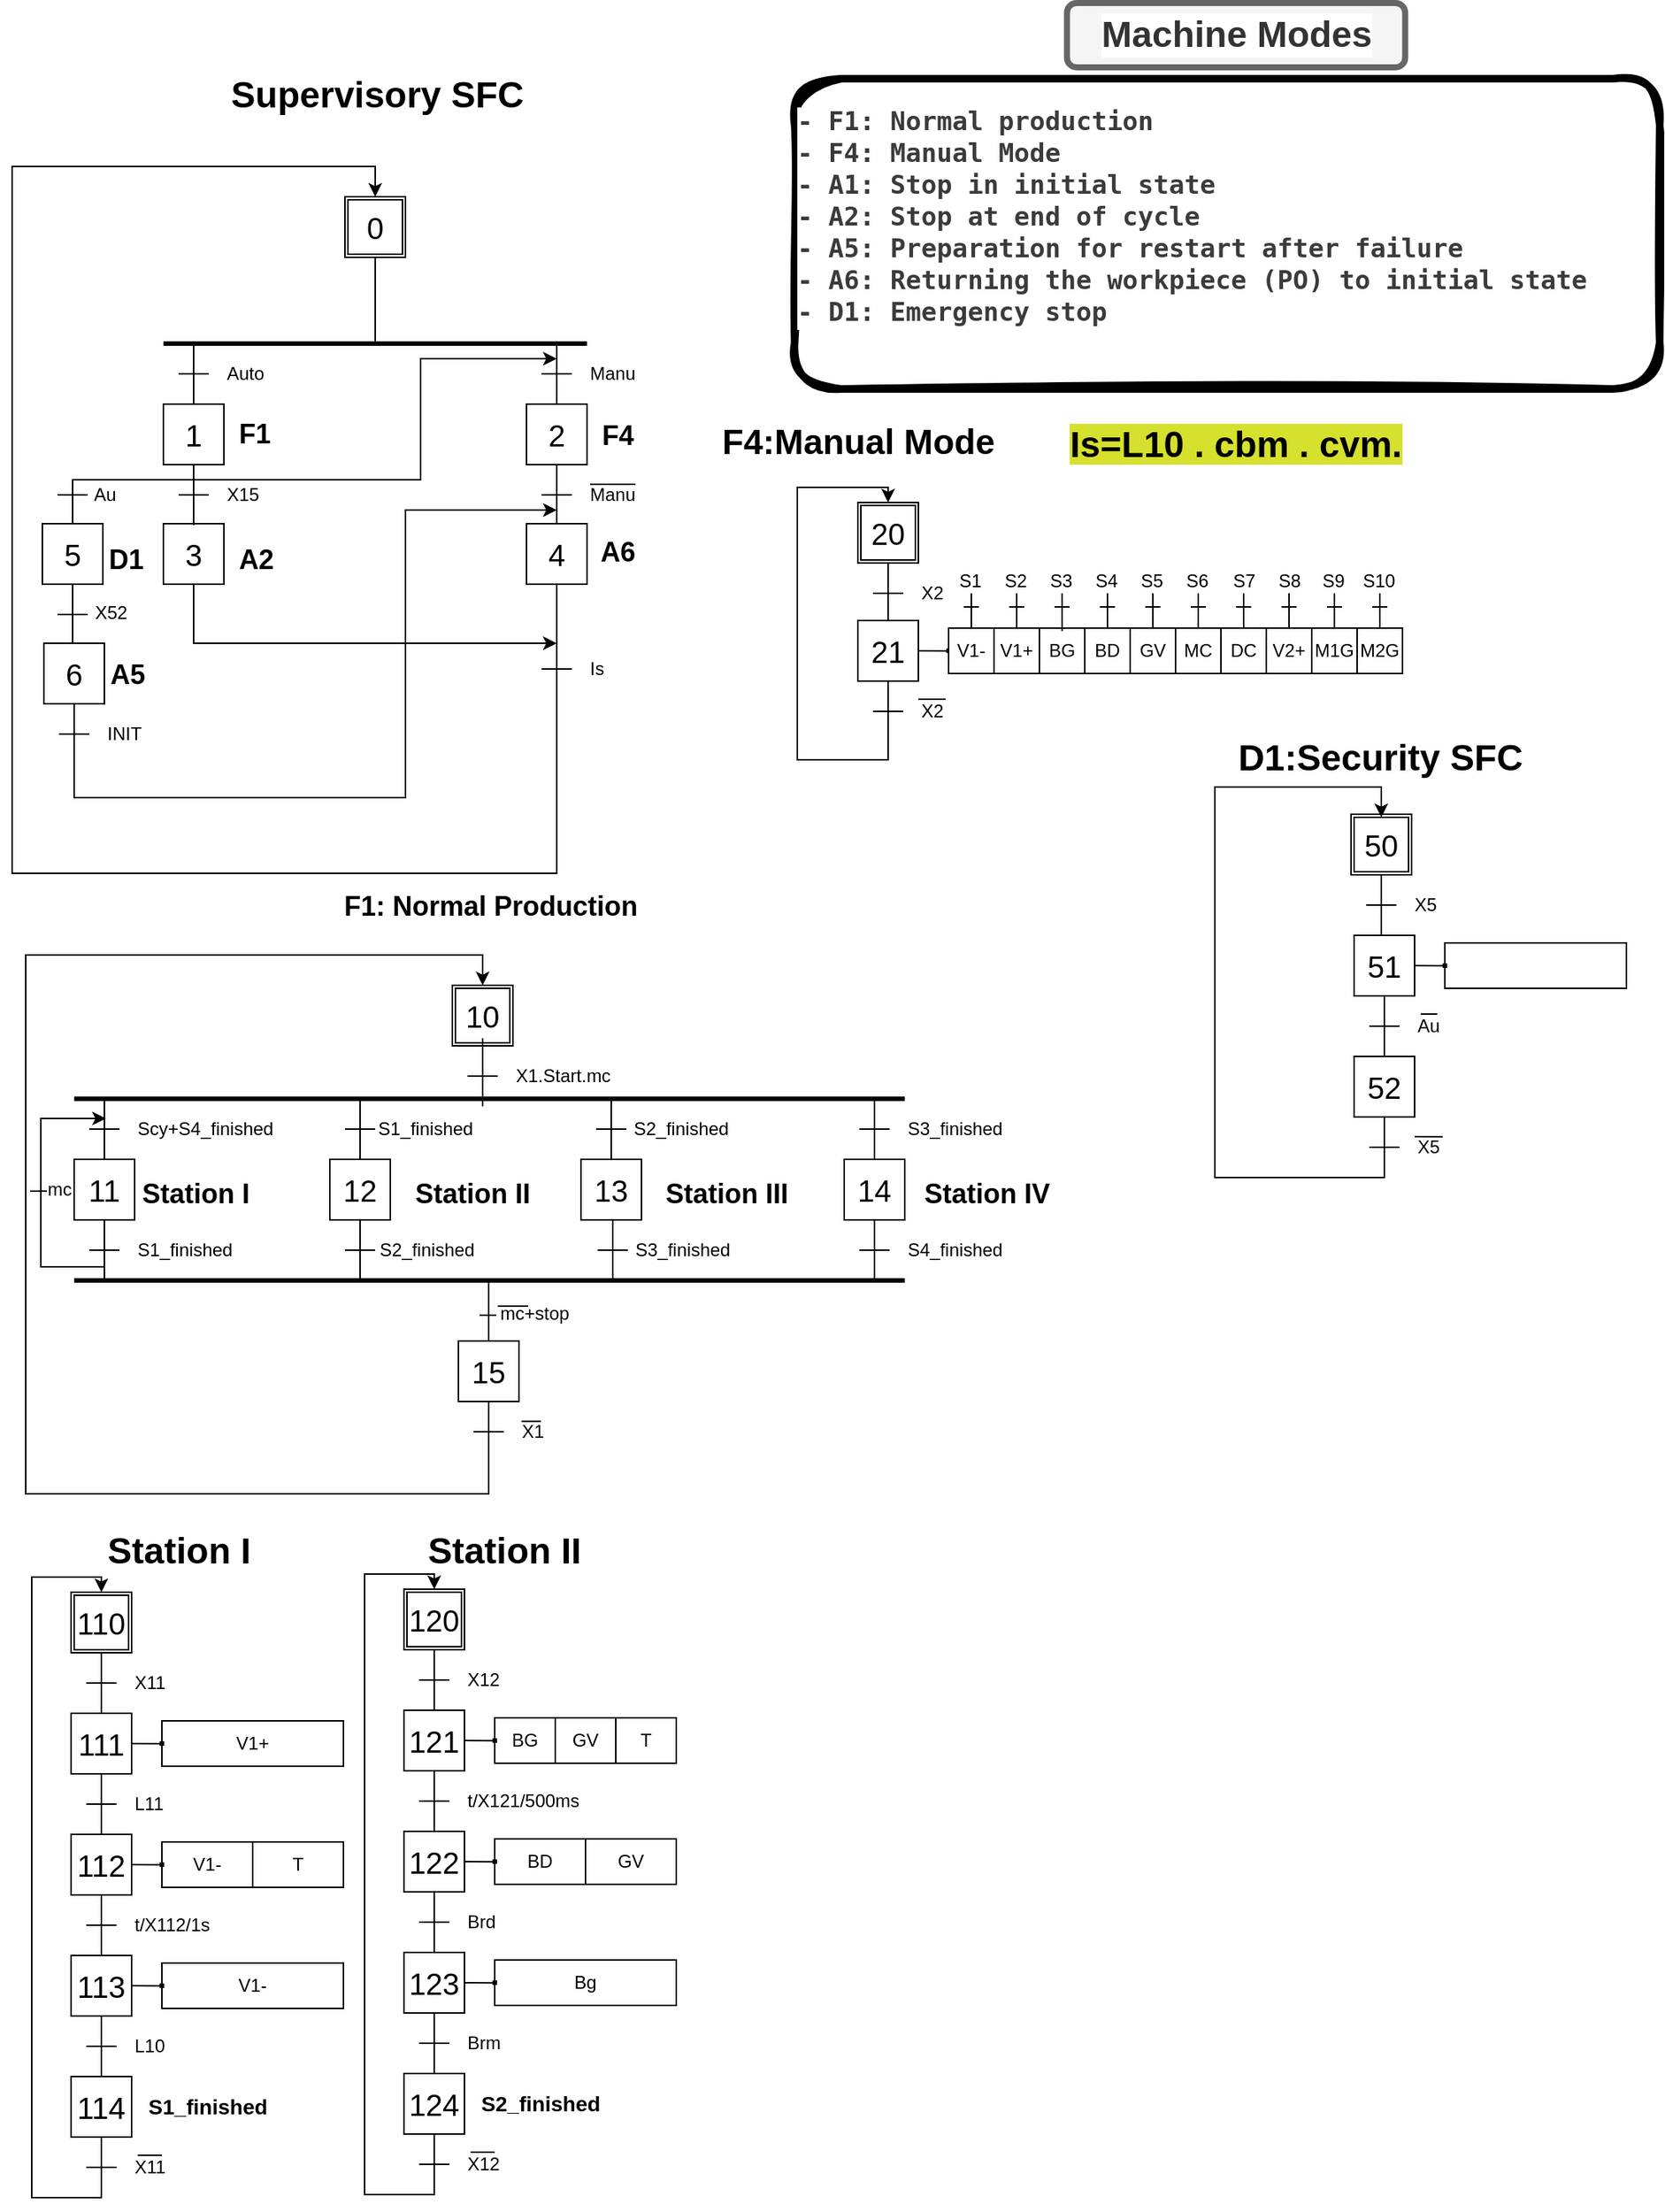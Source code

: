 <mxfile version="26.0.16">
  <diagram name="Page-1" id="JASlPtxUhEXTCOpTRk4-">
    <mxGraphModel dx="2007" dy="1171" grid="1" gridSize="10" guides="1" tooltips="1" connect="1" arrows="1" fold="1" page="1" pageScale="1" pageWidth="1169" pageHeight="827" math="0" shadow="0">
      <root>
        <mxCell id="0" />
        <mxCell id="1" parent="0" />
        <mxCell id="yjXVmNBkBBRJ8jXBpzf3-15" value="" style="rounded=0;whiteSpace=wrap;html=1;container=0;movable=0;resizable=0;rotatable=0;deletable=0;editable=0;locked=1;connectable=0;" parent="1" vertex="1">
          <mxGeometry x="670" y="443" width="300" height="30" as="geometry" />
        </mxCell>
        <mxCell id="yjXVmNBkBBRJ8jXBpzf3-38" value="BG" style="rounded=0;whiteSpace=wrap;html=1;container=0;movable=0;resizable=0;rotatable=0;deletable=0;editable=0;locked=1;connectable=0;" parent="1" vertex="1">
          <mxGeometry x="730" y="443" width="30" height="30" as="geometry" />
        </mxCell>
        <mxCell id="GoqYXvxjgn_CLFk3RTO3-23" value="&lt;h1&gt;D1:Security SFC&lt;/h1&gt;" style="text;html=1;align=center;verticalAlign=middle;resizable=0;points=[];autosize=1;strokeColor=none;fillColor=none;container=0;movable=0;rotatable=0;deletable=0;editable=0;locked=1;connectable=0;" vertex="1" parent="1">
          <mxGeometry x="850" y="494" width="210" height="70" as="geometry" />
        </mxCell>
        <mxCell id="GoqYXvxjgn_CLFk3RTO3-247" value="" style="group;movable=0;resizable=0;rotatable=0;deletable=0;editable=0;locked=1;connectable=0;" vertex="1" connectable="0" parent="1">
          <mxGeometry x="51" y="56" width="740" height="932" as="geometry" />
        </mxCell>
        <mxCell id="GoqYXvxjgn_CLFk3RTO3-58" value="" style="endArrow=none;html=1;fontSize=12;rounded=0;movable=0;resizable=0;rotatable=0;deletable=0;editable=0;locked=1;connectable=0;" edge="1" parent="GoqYXvxjgn_CLFk3RTO3-247">
          <mxGeometry x="116" y="-650" width="50" height="50" as="geometry">
            <mxPoint x="110" y="299" as="sourcePoint" />
            <mxPoint x="130" y="299" as="targetPoint" />
          </mxGeometry>
        </mxCell>
        <mxCell id="GoqYXvxjgn_CLFk3RTO3-60" style="edgeStyle=none;rounded=0;orthogonalLoop=1;jettySize=auto;html=1;exitX=0.5;exitY=1;exitDx=0;exitDy=0;endArrow=none;endFill=0;fontSize=12;movable=0;resizable=0;rotatable=0;deletable=0;editable=0;locked=1;connectable=0;" edge="1" source="GoqYXvxjgn_CLFk3RTO3-61" parent="GoqYXvxjgn_CLFk3RTO3-247">
          <mxGeometry x="116" y="-650" as="geometry">
            <mxPoint x="120" y="319" as="targetPoint" />
          </mxGeometry>
        </mxCell>
        <mxCell id="GoqYXvxjgn_CLFk3RTO3-73" style="edgeStyle=orthogonalEdgeStyle;rounded=0;orthogonalLoop=1;jettySize=auto;html=1;movable=0;resizable=0;rotatable=0;deletable=0;editable=0;locked=1;connectable=0;" edge="1" parent="GoqYXvxjgn_CLFk3RTO3-247" source="GoqYXvxjgn_CLFk3RTO3-61">
          <mxGeometry relative="1" as="geometry">
            <mxPoint x="360" y="209.0" as="targetPoint" />
            <Array as="points">
              <mxPoint x="120" y="289" />
              <mxPoint x="270" y="289" />
              <mxPoint x="270" y="209" />
            </Array>
          </mxGeometry>
        </mxCell>
        <mxCell id="GoqYXvxjgn_CLFk3RTO3-92" style="edgeStyle=orthogonalEdgeStyle;rounded=0;orthogonalLoop=1;jettySize=auto;html=1;entryX=0.5;entryY=0;entryDx=0;entryDy=0;startArrow=none;startFill=0;endArrow=none;movable=0;resizable=0;rotatable=0;deletable=0;editable=0;locked=1;connectable=0;" edge="1" parent="GoqYXvxjgn_CLFk3RTO3-247" source="GoqYXvxjgn_CLFk3RTO3-61" target="GoqYXvxjgn_CLFk3RTO3-91">
          <mxGeometry relative="1" as="geometry">
            <Array as="points">
              <mxPoint x="120" y="289" />
              <mxPoint x="40" y="289" />
            </Array>
          </mxGeometry>
        </mxCell>
        <mxCell id="GoqYXvxjgn_CLFk3RTO3-61" value="1" style="rounded=0;whiteSpace=wrap;html=1;fontSize=20;align=center;startSize=20;container=0;movable=0;resizable=0;rotatable=0;deletable=0;editable=0;locked=1;connectable=0;" vertex="1" parent="GoqYXvxjgn_CLFk3RTO3-247">
          <mxGeometry x="100" y="239" width="40" height="40" as="geometry" />
        </mxCell>
        <mxCell id="GoqYXvxjgn_CLFk3RTO3-79" value="&lt;h2&gt;A6&lt;/h2&gt;" style="text;html=1;align=center;verticalAlign=middle;resizable=0;points=[];autosize=1;strokeColor=none;fillColor=none;container=0;movable=0;rotatable=0;deletable=0;editable=0;locked=1;connectable=0;" vertex="1" parent="GoqYXvxjgn_CLFk3RTO3-247">
          <mxGeometry x="375" y="307" width="50" height="60" as="geometry" />
        </mxCell>
        <mxCell id="GoqYXvxjgn_CLFk3RTO3-85" style="edgeStyle=orthogonalEdgeStyle;rounded=0;orthogonalLoop=1;jettySize=auto;html=1;movable=0;resizable=0;rotatable=0;deletable=0;editable=0;locked=1;connectable=0;" edge="1" parent="GoqYXvxjgn_CLFk3RTO3-247">
          <mxGeometry relative="1" as="geometry">
            <mxPoint x="360" y="397" as="targetPoint" />
            <mxPoint x="120" y="356" as="sourcePoint" />
            <Array as="points">
              <mxPoint x="120" y="397" />
            </Array>
          </mxGeometry>
        </mxCell>
        <mxCell id="GoqYXvxjgn_CLFk3RTO3-83" value="3" style="rounded=0;whiteSpace=wrap;html=1;fontSize=20;align=center;startSize=20;container=0;movable=0;resizable=0;rotatable=0;deletable=0;editable=0;locked=1;connectable=0;" vertex="1" parent="GoqYXvxjgn_CLFk3RTO3-247">
          <mxGeometry x="100" y="318" width="40" height="40" as="geometry" />
        </mxCell>
        <mxCell id="GoqYXvxjgn_CLFk3RTO3-84" value="&lt;h2&gt;A2&lt;/h2&gt;" style="text;html=1;align=center;verticalAlign=middle;resizable=0;points=[];autosize=1;strokeColor=none;fillColor=none;container=0;movable=0;rotatable=0;deletable=0;editable=0;locked=1;connectable=0;" vertex="1" parent="GoqYXvxjgn_CLFk3RTO3-247">
          <mxGeometry x="136" y="312" width="50" height="60" as="geometry" />
        </mxCell>
        <mxCell id="GoqYXvxjgn_CLFk3RTO3-87" value="&lt;h2&gt;F4&lt;/h2&gt;" style="text;html=1;align=center;verticalAlign=middle;resizable=0;points=[];autosize=1;strokeColor=none;fillColor=none;container=0;movable=0;rotatable=0;deletable=0;editable=0;locked=1;connectable=0;" vertex="1" parent="GoqYXvxjgn_CLFk3RTO3-247">
          <mxGeometry x="380" y="230" width="40" height="60" as="geometry" />
        </mxCell>
        <mxCell id="GoqYXvxjgn_CLFk3RTO3-88" value="" style="endArrow=none;html=1;fontSize=12;rounded=0;movable=0;resizable=0;rotatable=0;deletable=0;editable=0;locked=1;connectable=0;" edge="1" parent="GoqYXvxjgn_CLFk3RTO3-247">
          <mxGeometry x="116" y="-650" width="50" height="50" as="geometry">
            <mxPoint x="30" y="378" as="sourcePoint" />
            <mxPoint x="50" y="378" as="targetPoint" />
          </mxGeometry>
        </mxCell>
        <mxCell id="GoqYXvxjgn_CLFk3RTO3-90" style="edgeStyle=none;rounded=0;orthogonalLoop=1;jettySize=auto;html=1;exitX=0.5;exitY=1;exitDx=0;exitDy=0;endArrow=none;endFill=0;fontSize=12;movable=0;resizable=0;rotatable=0;deletable=0;editable=0;locked=1;connectable=0;" edge="1" source="GoqYXvxjgn_CLFk3RTO3-91" parent="GoqYXvxjgn_CLFk3RTO3-247">
          <mxGeometry x="116" y="-650" as="geometry">
            <mxPoint x="40" y="398" as="targetPoint" />
          </mxGeometry>
        </mxCell>
        <mxCell id="GoqYXvxjgn_CLFk3RTO3-91" value="5" style="rounded=0;whiteSpace=wrap;html=1;fontSize=20;align=center;startSize=20;container=0;movable=0;resizable=0;rotatable=0;deletable=0;editable=0;locked=1;connectable=0;" vertex="1" parent="GoqYXvxjgn_CLFk3RTO3-247">
          <mxGeometry x="20" y="318" width="40" height="40" as="geometry" />
        </mxCell>
        <mxCell id="GoqYXvxjgn_CLFk3RTO3-124" value="" style="endArrow=none;html=1;fontSize=12;rounded=0;movable=0;resizable=0;rotatable=0;deletable=0;editable=0;locked=1;connectable=0;" edge="1" parent="GoqYXvxjgn_CLFk3RTO3-247">
          <mxGeometry x="116" y="-650" width="50" height="50" as="geometry">
            <mxPoint x="30" y="299" as="sourcePoint" />
            <mxPoint x="50" y="299" as="targetPoint" />
          </mxGeometry>
        </mxCell>
        <mxCell id="GoqYXvxjgn_CLFk3RTO3-125" value="Au" style="text;html=1;align=center;verticalAlign=middle;resizable=0;points=[];autosize=1;strokeColor=none;fillColor=none;container=0;movable=0;rotatable=0;deletable=0;editable=0;locked=1;connectable=0;" vertex="1" parent="GoqYXvxjgn_CLFk3RTO3-247">
          <mxGeometry x="41" y="284" width="40" height="30" as="geometry" />
        </mxCell>
        <mxCell id="GoqYXvxjgn_CLFk3RTO3-126" value="&lt;h2&gt;D1&lt;/h2&gt;" style="text;html=1;align=center;verticalAlign=middle;resizable=0;points=[];autosize=1;strokeColor=none;fillColor=none;container=0;movable=0;rotatable=0;deletable=0;editable=0;locked=1;connectable=0;" vertex="1" parent="GoqYXvxjgn_CLFk3RTO3-247">
          <mxGeometry x="50" y="312" width="50" height="60" as="geometry" />
        </mxCell>
        <mxCell id="GoqYXvxjgn_CLFk3RTO3-127" value="X52" style="text;html=1;align=center;verticalAlign=middle;resizable=0;points=[];autosize=1;strokeColor=none;fillColor=none;container=0;movable=0;rotatable=0;deletable=0;editable=0;locked=1;connectable=0;" vertex="1" parent="GoqYXvxjgn_CLFk3RTO3-247">
          <mxGeometry x="45" y="362" width="40" height="30" as="geometry" />
        </mxCell>
        <mxCell id="GoqYXvxjgn_CLFk3RTO3-128" value="" style="endArrow=none;html=1;fontSize=12;rounded=0;movable=0;resizable=0;rotatable=0;deletable=0;editable=0;locked=1;connectable=0;" edge="1" parent="GoqYXvxjgn_CLFk3RTO3-247">
          <mxGeometry x="116" y="-650" width="50" height="50" as="geometry">
            <mxPoint x="31" y="457" as="sourcePoint" />
            <mxPoint x="51" y="457" as="targetPoint" />
          </mxGeometry>
        </mxCell>
        <mxCell id="GoqYXvxjgn_CLFk3RTO3-129" value="INIT" style="text;html=1;strokeColor=none;fillColor=none;align=left;verticalAlign=middle;rounded=0;fontSize=12;startSize=20;container=0;movable=0;resizable=0;rotatable=0;deletable=0;editable=0;locked=1;connectable=0;" vertex="1" parent="GoqYXvxjgn_CLFk3RTO3-247">
          <mxGeometry x="61" y="447" width="40" height="20" as="geometry" />
        </mxCell>
        <mxCell id="GoqYXvxjgn_CLFk3RTO3-130" style="edgeStyle=none;rounded=0;orthogonalLoop=1;jettySize=auto;html=1;exitX=0.5;exitY=1;exitDx=0;exitDy=0;endArrow=none;endFill=0;fontSize=12;movable=0;resizable=0;rotatable=0;deletable=0;editable=0;locked=1;connectable=0;" edge="1" source="GoqYXvxjgn_CLFk3RTO3-131" parent="GoqYXvxjgn_CLFk3RTO3-247">
          <mxGeometry x="116" y="-650" as="geometry">
            <mxPoint x="41" y="477" as="targetPoint" />
          </mxGeometry>
        </mxCell>
        <mxCell id="GoqYXvxjgn_CLFk3RTO3-143" style="edgeStyle=orthogonalEdgeStyle;rounded=0;orthogonalLoop=1;jettySize=auto;html=1;movable=0;resizable=0;rotatable=0;deletable=0;editable=0;locked=1;connectable=0;" edge="1" parent="GoqYXvxjgn_CLFk3RTO3-247" source="GoqYXvxjgn_CLFk3RTO3-131">
          <mxGeometry relative="1" as="geometry">
            <mxPoint x="360" y="309" as="targetPoint" />
            <Array as="points">
              <mxPoint x="41" y="499" />
              <mxPoint x="260" y="499" />
              <mxPoint x="260" y="309" />
            </Array>
          </mxGeometry>
        </mxCell>
        <mxCell id="GoqYXvxjgn_CLFk3RTO3-131" value="6" style="rounded=0;whiteSpace=wrap;html=1;fontSize=20;align=center;startSize=20;container=0;movable=0;resizable=0;rotatable=0;deletable=0;editable=0;locked=1;connectable=0;" vertex="1" parent="GoqYXvxjgn_CLFk3RTO3-247">
          <mxGeometry x="21" y="397" width="40" height="40" as="geometry" />
        </mxCell>
        <mxCell id="GoqYXvxjgn_CLFk3RTO3-142" value="&lt;h2&gt;A5&lt;/h2&gt;" style="text;html=1;align=center;verticalAlign=middle;resizable=0;points=[];autosize=1;strokeColor=none;fillColor=none;container=0;movable=0;rotatable=0;deletable=0;editable=0;locked=1;connectable=0;" vertex="1" parent="GoqYXvxjgn_CLFk3RTO3-247">
          <mxGeometry x="51" y="388" width="50" height="60" as="geometry" />
        </mxCell>
        <mxCell id="GoqYXvxjgn_CLFk3RTO3-145" value="&lt;h1&gt;Supervisory SFC&lt;/h1&gt;" style="text;html=1;align=center;verticalAlign=middle;resizable=0;points=[];autosize=1;strokeColor=none;fillColor=none;container=0;movable=0;rotatable=0;deletable=0;editable=0;locked=1;connectable=0;" vertex="1" parent="GoqYXvxjgn_CLFk3RTO3-247">
          <mxGeometry x="131" width="220" height="70" as="geometry" />
        </mxCell>
        <mxCell id="GoqYXvxjgn_CLFk3RTO3-29" value="" style="rounded=0;whiteSpace=wrap;html=1;fontSize=20;align=center;container=0;movable=0;resizable=0;rotatable=0;deletable=0;editable=0;locked=1;connectable=0;" vertex="1" parent="GoqYXvxjgn_CLFk3RTO3-247">
          <mxGeometry x="220" y="102" width="40" height="40" as="geometry" />
        </mxCell>
        <mxCell id="GoqYXvxjgn_CLFk3RTO3-30" value="0" style="rounded=0;whiteSpace=wrap;html=1;fontSize=20;align=center;imageWidth=20;imageHeight=20;container=0;movable=0;resizable=0;rotatable=0;deletable=0;editable=0;locked=1;connectable=0;" vertex="1" parent="GoqYXvxjgn_CLFk3RTO3-247">
          <mxGeometry x="222" y="104" width="36" height="36" as="geometry" />
        </mxCell>
        <mxCell id="GoqYXvxjgn_CLFk3RTO3-33" style="edgeStyle=none;rounded=0;orthogonalLoop=1;jettySize=auto;html=1;exitX=0.5;exitY=1;exitDx=0;exitDy=0;endArrow=none;endFill=0;fontSize=12;movable=0;resizable=0;rotatable=0;deletable=0;editable=0;locked=1;connectable=0;" edge="1" parent="GoqYXvxjgn_CLFk3RTO3-247" source="GoqYXvxjgn_CLFk3RTO3-29">
          <mxGeometry x="550" y="133" as="geometry">
            <mxPoint x="240" y="182" as="targetPoint" />
          </mxGeometry>
        </mxCell>
        <mxCell id="GoqYXvxjgn_CLFk3RTO3-144" style="edgeStyle=orthogonalEdgeStyle;rounded=0;orthogonalLoop=1;jettySize=auto;html=1;entryX=0.5;entryY=0;entryDx=0;entryDy=0;movable=0;resizable=0;rotatable=0;deletable=0;editable=0;locked=1;connectable=0;" edge="1" parent="GoqYXvxjgn_CLFk3RTO3-247" source="GoqYXvxjgn_CLFk3RTO3-78" target="GoqYXvxjgn_CLFk3RTO3-29">
          <mxGeometry relative="1" as="geometry">
            <mxPoint x="360" y="579" as="targetPoint" />
            <Array as="points">
              <mxPoint x="360" y="549" />
              <mxPoint y="549" />
              <mxPoint y="82" />
              <mxPoint x="240" y="82" />
            </Array>
          </mxGeometry>
        </mxCell>
        <mxCell id="GoqYXvxjgn_CLFk3RTO3-41" value="" style="endArrow=none;html=1;fontSize=12;rounded=0;movable=0;resizable=0;rotatable=0;deletable=0;editable=0;locked=1;connectable=0;" edge="1" parent="GoqYXvxjgn_CLFk3RTO3-247">
          <mxGeometry width="50" height="50" relative="1" as="geometry">
            <mxPoint x="110" y="219" as="sourcePoint" />
            <mxPoint x="130" y="219" as="targetPoint" />
          </mxGeometry>
        </mxCell>
        <mxCell id="GoqYXvxjgn_CLFk3RTO3-42" value="Auto" style="text;html=1;strokeColor=none;fillColor=none;align=left;verticalAlign=middle;rounded=0;fontSize=12;container=0;movable=0;resizable=0;rotatable=0;deletable=0;editable=0;locked=1;connectable=0;" vertex="1" parent="GoqYXvxjgn_CLFk3RTO3-247">
          <mxGeometry x="140" y="209" width="40" height="20" as="geometry" />
        </mxCell>
        <mxCell id="GoqYXvxjgn_CLFk3RTO3-43" style="edgeStyle=none;rounded=0;orthogonalLoop=1;jettySize=auto;html=1;exitX=0.5;exitY=1;exitDx=0;exitDy=0;endArrow=none;endFill=0;fontSize=12;movable=0;resizable=0;rotatable=0;deletable=0;editable=0;locked=1;connectable=0;" edge="1" parent="GoqYXvxjgn_CLFk3RTO3-247">
          <mxGeometry relative="1" as="geometry">
            <mxPoint x="120" y="239" as="targetPoint" />
            <mxPoint x="120" y="199" as="sourcePoint" />
          </mxGeometry>
        </mxCell>
        <mxCell id="GoqYXvxjgn_CLFk3RTO3-44" style="edgeStyle=none;rounded=0;orthogonalLoop=1;jettySize=auto;html=1;endArrow=none;endFill=0;fontSize=12;strokeWidth=3;movable=0;resizable=0;rotatable=0;deletable=0;editable=0;locked=1;connectable=0;" edge="1" parent="GoqYXvxjgn_CLFk3RTO3-247">
          <mxGeometry relative="1" as="geometry">
            <mxPoint x="100" y="199" as="targetPoint" />
            <mxPoint x="380" y="199" as="sourcePoint" />
            <Array as="points" />
          </mxGeometry>
        </mxCell>
        <mxCell id="GoqYXvxjgn_CLFk3RTO3-45" value="" style="endArrow=none;html=1;fontSize=12;rounded=0;movable=0;resizable=0;rotatable=0;deletable=0;editable=0;locked=1;connectable=0;" edge="1" parent="GoqYXvxjgn_CLFk3RTO3-247">
          <mxGeometry width="50" height="50" relative="1" as="geometry">
            <mxPoint x="350" y="219" as="sourcePoint" />
            <mxPoint x="370" y="219" as="targetPoint" />
          </mxGeometry>
        </mxCell>
        <mxCell id="GoqYXvxjgn_CLFk3RTO3-46" style="edgeStyle=none;rounded=0;orthogonalLoop=1;jettySize=auto;html=1;exitX=0.5;exitY=1;exitDx=0;exitDy=0;endArrow=none;endFill=0;fontSize=12;movable=0;resizable=0;rotatable=0;deletable=0;editable=0;locked=1;connectable=0;" edge="1" parent="GoqYXvxjgn_CLFk3RTO3-247">
          <mxGeometry relative="1" as="geometry">
            <mxPoint x="360" y="239" as="targetPoint" />
            <mxPoint x="360" y="199" as="sourcePoint" />
          </mxGeometry>
        </mxCell>
        <mxCell id="GoqYXvxjgn_CLFk3RTO3-47" value="Manu" style="text;html=1;strokeColor=none;fillColor=none;align=left;verticalAlign=middle;rounded=0;fontSize=12;container=0;movable=0;resizable=0;rotatable=0;deletable=0;editable=0;locked=1;connectable=0;" vertex="1" parent="GoqYXvxjgn_CLFk3RTO3-247">
          <mxGeometry x="380" y="209" width="40" height="20" as="geometry" />
        </mxCell>
        <mxCell id="GoqYXvxjgn_CLFk3RTO3-48" style="edgeStyle=none;rounded=0;orthogonalLoop=1;jettySize=auto;html=1;exitX=0.5;exitY=1;exitDx=0;exitDy=0;endArrow=none;endFill=0;fontSize=12;movable=0;resizable=0;rotatable=0;deletable=0;editable=0;locked=1;connectable=0;" edge="1" parent="GoqYXvxjgn_CLFk3RTO3-247">
          <mxGeometry relative="1" as="geometry">
            <mxPoint x="240" y="199" as="targetPoint" />
            <mxPoint x="240" y="159" as="sourcePoint" />
          </mxGeometry>
        </mxCell>
        <mxCell id="GoqYXvxjgn_CLFk3RTO3-62" value="" style="endArrow=none;html=1;fontSize=12;rounded=0;movable=0;resizable=0;rotatable=0;deletable=0;editable=0;locked=1;connectable=0;" edge="1" parent="GoqYXvxjgn_CLFk3RTO3-247">
          <mxGeometry x="187" y="-565" width="50" height="50" as="geometry">
            <mxPoint x="350" y="299" as="sourcePoint" />
            <mxPoint x="370" y="299" as="targetPoint" />
          </mxGeometry>
        </mxCell>
        <mxCell id="GoqYXvxjgn_CLFk3RTO3-64" style="edgeStyle=none;rounded=0;orthogonalLoop=1;jettySize=auto;html=1;exitX=0.5;exitY=1;exitDx=0;exitDy=0;endArrow=none;endFill=0;fontSize=12;movable=0;resizable=0;rotatable=0;deletable=0;editable=0;locked=1;connectable=0;" edge="1" source="GoqYXvxjgn_CLFk3RTO3-65" parent="GoqYXvxjgn_CLFk3RTO3-247">
          <mxGeometry x="187" y="-565" as="geometry">
            <mxPoint x="360" y="319" as="targetPoint" />
          </mxGeometry>
        </mxCell>
        <mxCell id="GoqYXvxjgn_CLFk3RTO3-65" value="2" style="rounded=0;whiteSpace=wrap;html=1;fontSize=20;align=center;startSize=20;container=0;movable=0;resizable=0;rotatable=0;deletable=0;editable=0;locked=1;connectable=0;" vertex="1" parent="GoqYXvxjgn_CLFk3RTO3-247">
          <mxGeometry x="340" y="239" width="40" height="40" as="geometry" />
        </mxCell>
        <mxCell id="GoqYXvxjgn_CLFk3RTO3-74" value="&lt;h2&gt;F1&lt;/h2&gt;" style="text;html=1;align=center;verticalAlign=middle;resizable=0;points=[];autosize=1;strokeColor=none;fillColor=none;container=0;movable=0;rotatable=0;deletable=0;editable=0;locked=1;connectable=0;" vertex="1" parent="GoqYXvxjgn_CLFk3RTO3-247">
          <mxGeometry x="140" y="229" width="40" height="60" as="geometry" />
        </mxCell>
        <mxCell id="GoqYXvxjgn_CLFk3RTO3-50" value="" style="endArrow=none;html=1;fontSize=12;rounded=0;movable=0;resizable=0;rotatable=0;deletable=0;editable=0;locked=1;connectable=0;" edge="1" parent="GoqYXvxjgn_CLFk3RTO3-247">
          <mxGeometry width="50" height="50" relative="1" as="geometry">
            <mxPoint x="110" y="299" as="sourcePoint" />
            <mxPoint x="130" y="299" as="targetPoint" />
          </mxGeometry>
        </mxCell>
        <mxCell id="GoqYXvxjgn_CLFk3RTO3-51" value="X15" style="text;html=1;strokeColor=none;fillColor=none;align=left;verticalAlign=middle;rounded=0;fontSize=12;container=0;movable=0;resizable=0;rotatable=0;deletable=0;editable=0;locked=1;connectable=0;" vertex="1" parent="GoqYXvxjgn_CLFk3RTO3-247">
          <mxGeometry x="140" y="289" width="40" height="20" as="geometry" />
        </mxCell>
        <mxCell id="GoqYXvxjgn_CLFk3RTO3-52" style="edgeStyle=none;rounded=0;orthogonalLoop=1;jettySize=auto;html=1;exitX=0.5;exitY=1;exitDx=0;exitDy=0;endArrow=none;endFill=0;fontSize=12;movable=0;resizable=0;rotatable=0;deletable=0;editable=0;locked=1;connectable=0;" edge="1" parent="GoqYXvxjgn_CLFk3RTO3-247">
          <mxGeometry relative="1" as="geometry">
            <mxPoint x="120" y="319" as="targetPoint" />
            <mxPoint x="120" y="279" as="sourcePoint" />
          </mxGeometry>
        </mxCell>
        <mxCell id="GoqYXvxjgn_CLFk3RTO3-54" value="" style="endArrow=none;html=1;fontSize=12;rounded=0;movable=0;resizable=0;rotatable=0;deletable=0;editable=0;locked=1;connectable=0;" edge="1" parent="GoqYXvxjgn_CLFk3RTO3-247">
          <mxGeometry width="50" height="50" relative="1" as="geometry">
            <mxPoint x="350" y="299" as="sourcePoint" />
            <mxPoint x="370" y="299" as="targetPoint" />
          </mxGeometry>
        </mxCell>
        <mxCell id="GoqYXvxjgn_CLFk3RTO3-55" style="edgeStyle=none;rounded=0;orthogonalLoop=1;jettySize=auto;html=1;exitX=0.5;exitY=1;exitDx=0;exitDy=0;endArrow=none;endFill=0;fontSize=12;movable=0;resizable=0;rotatable=0;deletable=0;editable=0;locked=1;connectable=0;" edge="1" parent="GoqYXvxjgn_CLFk3RTO3-247">
          <mxGeometry relative="1" as="geometry">
            <mxPoint x="360" y="319" as="targetPoint" />
            <mxPoint x="360" y="279" as="sourcePoint" />
          </mxGeometry>
        </mxCell>
        <mxCell id="GoqYXvxjgn_CLFk3RTO3-56" value="Manu" style="text;html=1;strokeColor=none;fillColor=none;align=left;verticalAlign=middle;rounded=0;fontSize=12;container=0;movable=0;resizable=0;rotatable=0;deletable=0;editable=0;locked=1;connectable=0;" vertex="1" parent="GoqYXvxjgn_CLFk3RTO3-247">
          <mxGeometry x="380" y="289" width="40" height="20" as="geometry" />
        </mxCell>
        <mxCell id="GoqYXvxjgn_CLFk3RTO3-66" value="" style="endArrow=none;html=1;rounded=0;movable=0;resizable=0;rotatable=0;deletable=0;editable=0;locked=1;connectable=0;" edge="1" parent="GoqYXvxjgn_CLFk3RTO3-247">
          <mxGeometry width="50" height="50" relative="1" as="geometry">
            <mxPoint x="382.0" y="292" as="sourcePoint" />
            <mxPoint x="412" y="292" as="targetPoint" />
          </mxGeometry>
        </mxCell>
        <mxCell id="GoqYXvxjgn_CLFk3RTO3-75" value="" style="endArrow=none;html=1;fontSize=12;rounded=0;movable=0;resizable=0;rotatable=0;deletable=0;editable=0;locked=1;connectable=0;" edge="1" parent="GoqYXvxjgn_CLFk3RTO3-247">
          <mxGeometry x="187" y="-565" width="50" height="50" as="geometry">
            <mxPoint x="350" y="414" as="sourcePoint" />
            <mxPoint x="370" y="414" as="targetPoint" />
          </mxGeometry>
        </mxCell>
        <mxCell id="GoqYXvxjgn_CLFk3RTO3-76" value="Is" style="text;html=1;strokeColor=none;fillColor=none;align=left;verticalAlign=middle;rounded=0;fontSize=12;startSize=20;container=0;movable=0;resizable=0;rotatable=0;deletable=0;editable=0;locked=1;connectable=0;" vertex="1" parent="GoqYXvxjgn_CLFk3RTO3-247">
          <mxGeometry x="380" y="404" width="20" height="20" as="geometry" />
        </mxCell>
        <mxCell id="GoqYXvxjgn_CLFk3RTO3-77" style="edgeStyle=none;rounded=0;orthogonalLoop=1;jettySize=auto;html=1;exitX=0.5;exitY=1;exitDx=0;exitDy=0;endArrow=none;endFill=0;fontSize=12;movable=0;resizable=0;rotatable=0;deletable=0;editable=0;locked=1;connectable=0;" edge="1" source="GoqYXvxjgn_CLFk3RTO3-78" parent="GoqYXvxjgn_CLFk3RTO3-247">
          <mxGeometry x="187" y="-565" as="geometry">
            <mxPoint x="360" y="429" as="targetPoint" />
          </mxGeometry>
        </mxCell>
        <mxCell id="GoqYXvxjgn_CLFk3RTO3-78" value="4" style="rounded=0;whiteSpace=wrap;html=1;fontSize=20;align=center;startSize=20;container=0;movable=0;resizable=0;rotatable=0;deletable=0;editable=0;locked=1;connectable=0;" vertex="1" parent="GoqYXvxjgn_CLFk3RTO3-247">
          <mxGeometry x="340" y="318" width="40" height="40" as="geometry" />
        </mxCell>
        <mxCell id="GoqYXvxjgn_CLFk3RTO3-252" value="" style="group;movable=0;resizable=0;rotatable=0;deletable=0;editable=0;locked=1;connectable=0;" vertex="1" connectable="0" parent="GoqYXvxjgn_CLFk3RTO3-247">
          <mxGeometry x="9" y="541" width="621" height="418" as="geometry" />
        </mxCell>
        <mxCell id="GoqYXvxjgn_CLFk3RTO3-242" value="&lt;h2&gt;F1: Normal Production&lt;/h2&gt;" style="text;html=1;align=center;verticalAlign=middle;resizable=0;points=[];autosize=1;strokeColor=none;fillColor=none;container=0;movable=0;rotatable=0;deletable=0;editable=0;locked=1;connectable=0;" vertex="1" parent="GoqYXvxjgn_CLFk3RTO3-252">
          <mxGeometry x="197" width="220" height="60" as="geometry" />
        </mxCell>
        <mxCell id="GoqYXvxjgn_CLFk3RTO3-251" value="" style="group;movable=0;resizable=0;rotatable=0;deletable=0;editable=0;locked=1;connectable=0;" vertex="1" connectable="0" parent="GoqYXvxjgn_CLFk3RTO3-252">
          <mxGeometry y="62" width="621" height="356" as="geometry" />
        </mxCell>
        <mxCell id="GoqYXvxjgn_CLFk3RTO3-227" style="edgeStyle=orthogonalEdgeStyle;rounded=0;orthogonalLoop=1;jettySize=auto;html=1;exitX=0.5;exitY=1;exitDx=0;exitDy=0;movable=0;resizable=0;rotatable=0;deletable=0;editable=0;locked=1;connectable=0;" edge="1" parent="GoqYXvxjgn_CLFk3RTO3-251">
          <mxGeometry relative="1" as="geometry">
            <mxPoint x="53" y="108" as="targetPoint" />
            <mxPoint x="52" y="176" as="sourcePoint" />
            <Array as="points">
              <mxPoint x="52" y="206" />
              <mxPoint x="10" y="206" />
              <mxPoint x="10" y="108" />
            </Array>
          </mxGeometry>
        </mxCell>
        <mxCell id="GoqYXvxjgn_CLFk3RTO3-223" value="11" style="rounded=0;whiteSpace=wrap;html=1;fontSize=20;align=center;startSize=20;container=0;movable=0;resizable=0;rotatable=0;deletable=0;editable=0;locked=1;connectable=0;" vertex="1" parent="GoqYXvxjgn_CLFk3RTO3-251">
          <mxGeometry x="32" y="135" width="40" height="40" as="geometry" />
        </mxCell>
        <mxCell id="GoqYXvxjgn_CLFk3RTO3-228" value="" style="endArrow=none;html=1;rounded=0;movable=0;resizable=0;rotatable=0;deletable=0;editable=0;locked=1;connectable=0;" edge="1" parent="GoqYXvxjgn_CLFk3RTO3-251">
          <mxGeometry width="50" height="50" relative="1" as="geometry">
            <mxPoint x="3.0" y="156" as="sourcePoint" />
            <mxPoint x="14.0" y="156" as="targetPoint" />
          </mxGeometry>
        </mxCell>
        <mxCell id="GoqYXvxjgn_CLFk3RTO3-229" value="mc" style="text;html=1;align=center;verticalAlign=middle;resizable=0;points=[];autosize=1;strokeColor=none;fillColor=none;container=0;movable=0;rotatable=0;deletable=0;editable=0;locked=1;connectable=0;" vertex="1" parent="GoqYXvxjgn_CLFk3RTO3-251">
          <mxGeometry x="2" y="140" width="40" height="30" as="geometry" />
        </mxCell>
        <mxCell id="GoqYXvxjgn_CLFk3RTO3-231" value="mc+stop" style="text;html=1;align=center;verticalAlign=middle;resizable=0;points=[];autosize=1;strokeColor=none;fillColor=none;container=0;movable=0;rotatable=0;deletable=0;editable=0;locked=1;connectable=0;" vertex="1" parent="GoqYXvxjgn_CLFk3RTO3-251">
          <mxGeometry x="301" y="222" width="70" height="30" as="geometry" />
        </mxCell>
        <mxCell id="GoqYXvxjgn_CLFk3RTO3-241" style="edgeStyle=orthogonalEdgeStyle;rounded=0;orthogonalLoop=1;jettySize=auto;html=1;exitX=0.5;exitY=1;exitDx=0;exitDy=0;entryX=0.5;entryY=0;entryDx=0;entryDy=0;movable=0;resizable=0;rotatable=0;deletable=0;editable=0;locked=1;connectable=0;" edge="1" parent="GoqYXvxjgn_CLFk3RTO3-251" source="GoqYXvxjgn_CLFk3RTO3-238" target="GoqYXvxjgn_CLFk3RTO3-170">
          <mxGeometry relative="1" as="geometry">
            <Array as="points">
              <mxPoint x="306" y="356" />
              <mxPoint y="356" />
              <mxPoint />
              <mxPoint x="302" />
            </Array>
          </mxGeometry>
        </mxCell>
        <mxCell id="GoqYXvxjgn_CLFk3RTO3-170" value="" style="rounded=0;whiteSpace=wrap;html=1;fontSize=20;align=center;container=0;movable=0;resizable=0;rotatable=0;deletable=0;editable=0;locked=1;connectable=0;" vertex="1" parent="GoqYXvxjgn_CLFk3RTO3-251">
          <mxGeometry x="282" y="20" width="40" height="40" as="geometry" />
        </mxCell>
        <mxCell id="GoqYXvxjgn_CLFk3RTO3-171" value="10" style="rounded=0;whiteSpace=wrap;html=1;fontSize=20;align=center;imageWidth=20;imageHeight=20;container=0;movable=0;resizable=0;rotatable=0;deletable=0;editable=0;locked=1;connectable=0;" vertex="1" parent="GoqYXvxjgn_CLFk3RTO3-251">
          <mxGeometry x="284" y="22" width="36" height="36" as="geometry" />
        </mxCell>
        <mxCell id="GoqYXvxjgn_CLFk3RTO3-172" value="" style="endArrow=none;html=1;fontSize=12;rounded=0;movable=0;resizable=0;rotatable=0;deletable=0;editable=0;locked=1;connectable=0;" edge="1" parent="GoqYXvxjgn_CLFk3RTO3-251">
          <mxGeometry x="802" y="758" width="50" height="50" as="geometry">
            <mxPoint x="292" y="80" as="sourcePoint" />
            <mxPoint x="312" y="80" as="targetPoint" />
          </mxGeometry>
        </mxCell>
        <mxCell id="GoqYXvxjgn_CLFk3RTO3-173" value="X1.Start.mc" style="text;html=1;strokeColor=none;fillColor=none;align=left;verticalAlign=middle;rounded=0;fontSize=12;container=0;movable=0;resizable=0;rotatable=0;deletable=0;editable=0;locked=1;connectable=0;" vertex="1" parent="GoqYXvxjgn_CLFk3RTO3-251">
          <mxGeometry x="322" y="70" width="40" height="20" as="geometry" />
        </mxCell>
        <mxCell id="GoqYXvxjgn_CLFk3RTO3-174" style="edgeStyle=none;rounded=0;orthogonalLoop=1;jettySize=auto;html=1;exitX=0.5;exitY=1;exitDx=0;exitDy=0;endArrow=none;endFill=0;fontSize=12;movable=0;resizable=0;rotatable=0;deletable=0;editable=0;locked=1;connectable=0;" edge="1" parent="GoqYXvxjgn_CLFk3RTO3-251" source="GoqYXvxjgn_CLFk3RTO3-170">
          <mxGeometry x="802" y="758" as="geometry">
            <mxPoint x="302" y="100" as="targetPoint" />
          </mxGeometry>
        </mxCell>
        <mxCell id="GoqYXvxjgn_CLFk3RTO3-177" value="" style="endArrow=none;html=1;fontSize=12;rounded=0;movable=0;resizable=0;rotatable=0;deletable=0;editable=0;locked=1;connectable=0;" edge="1" parent="GoqYXvxjgn_CLFk3RTO3-251">
          <mxGeometry width="50" height="50" relative="1" as="geometry">
            <mxPoint x="42" y="115" as="sourcePoint" />
            <mxPoint x="62" y="115" as="targetPoint" />
          </mxGeometry>
        </mxCell>
        <mxCell id="GoqYXvxjgn_CLFk3RTO3-178" value="Scy+S4_finished" style="text;html=1;strokeColor=none;fillColor=none;align=left;verticalAlign=middle;rounded=0;fontSize=12;container=0;movable=0;resizable=0;rotatable=0;deletable=0;editable=0;locked=1;connectable=0;" vertex="1" parent="GoqYXvxjgn_CLFk3RTO3-251">
          <mxGeometry x="72" y="105" width="40" height="20" as="geometry" />
        </mxCell>
        <mxCell id="GoqYXvxjgn_CLFk3RTO3-179" style="edgeStyle=none;rounded=0;orthogonalLoop=1;jettySize=auto;html=1;exitX=0.5;exitY=1;exitDx=0;exitDy=0;endArrow=none;endFill=0;fontSize=12;movable=0;resizable=0;rotatable=0;deletable=0;editable=0;locked=1;connectable=0;" edge="1" parent="GoqYXvxjgn_CLFk3RTO3-251">
          <mxGeometry relative="1" as="geometry">
            <mxPoint x="52" y="135" as="targetPoint" />
            <mxPoint x="52" y="95" as="sourcePoint" />
          </mxGeometry>
        </mxCell>
        <mxCell id="GoqYXvxjgn_CLFk3RTO3-180" style="edgeStyle=none;rounded=0;orthogonalLoop=1;jettySize=auto;html=1;endArrow=none;endFill=0;fontSize=12;strokeWidth=3;movable=0;resizable=0;rotatable=0;deletable=0;editable=0;locked=1;connectable=0;" edge="1" parent="GoqYXvxjgn_CLFk3RTO3-251">
          <mxGeometry relative="1" as="geometry">
            <mxPoint x="32" y="95" as="targetPoint" />
            <mxPoint x="312" y="95" as="sourcePoint" />
            <Array as="points" />
          </mxGeometry>
        </mxCell>
        <mxCell id="GoqYXvxjgn_CLFk3RTO3-181" value="" style="endArrow=none;html=1;fontSize=12;rounded=0;movable=0;resizable=0;rotatable=0;deletable=0;editable=0;locked=1;connectable=0;" edge="1" parent="GoqYXvxjgn_CLFk3RTO3-251">
          <mxGeometry width="50" height="50" relative="1" as="geometry">
            <mxPoint x="211" y="115" as="sourcePoint" />
            <mxPoint x="231" y="115" as="targetPoint" />
          </mxGeometry>
        </mxCell>
        <mxCell id="GoqYXvxjgn_CLFk3RTO3-182" style="edgeStyle=none;rounded=0;orthogonalLoop=1;jettySize=auto;html=1;exitX=0.5;exitY=1;exitDx=0;exitDy=0;endArrow=none;endFill=0;fontSize=12;movable=0;resizable=0;rotatable=0;deletable=0;editable=0;locked=1;connectable=0;" edge="1" parent="GoqYXvxjgn_CLFk3RTO3-251">
          <mxGeometry relative="1" as="geometry">
            <mxPoint x="221" y="135" as="targetPoint" />
            <mxPoint x="221" y="95" as="sourcePoint" />
          </mxGeometry>
        </mxCell>
        <mxCell id="GoqYXvxjgn_CLFk3RTO3-183" value="S2_finished" style="text;html=1;strokeColor=none;fillColor=none;align=left;verticalAlign=middle;rounded=0;fontSize=12;container=0;movable=0;resizable=0;rotatable=0;deletable=0;editable=0;locked=1;connectable=0;" vertex="1" parent="GoqYXvxjgn_CLFk3RTO3-251">
          <mxGeometry x="400" y="105" width="40" height="20" as="geometry" />
        </mxCell>
        <mxCell id="GoqYXvxjgn_CLFk3RTO3-184" style="edgeStyle=none;rounded=0;orthogonalLoop=1;jettySize=auto;html=1;exitX=0.5;exitY=1;exitDx=0;exitDy=0;endArrow=none;endFill=0;fontSize=12;movable=0;resizable=0;rotatable=0;deletable=0;editable=0;locked=1;connectable=0;" edge="1" parent="GoqYXvxjgn_CLFk3RTO3-251">
          <mxGeometry relative="1" as="geometry">
            <mxPoint x="302" y="95" as="targetPoint" />
            <mxPoint x="302" y="55" as="sourcePoint" />
          </mxGeometry>
        </mxCell>
        <mxCell id="GoqYXvxjgn_CLFk3RTO3-224" value="12" style="rounded=0;whiteSpace=wrap;html=1;fontSize=20;align=center;startSize=20;container=0;movable=0;resizable=0;rotatable=0;deletable=0;editable=0;locked=1;connectable=0;" vertex="1" parent="GoqYXvxjgn_CLFk3RTO3-251">
          <mxGeometry x="201" y="135" width="40" height="40" as="geometry" />
        </mxCell>
        <mxCell id="GoqYXvxjgn_CLFk3RTO3-186" value="" style="endArrow=none;html=1;fontSize=12;rounded=0;movable=0;resizable=0;rotatable=0;deletable=0;editable=0;locked=1;connectable=0;" edge="1" parent="GoqYXvxjgn_CLFk3RTO3-251">
          <mxGeometry width="50" height="50" relative="1" as="geometry">
            <mxPoint x="42" y="195" as="sourcePoint" />
            <mxPoint x="62" y="195" as="targetPoint" />
          </mxGeometry>
        </mxCell>
        <mxCell id="GoqYXvxjgn_CLFk3RTO3-187" value="S1_finished" style="text;html=1;strokeColor=none;fillColor=none;align=left;verticalAlign=middle;rounded=0;fontSize=12;container=0;movable=0;resizable=0;rotatable=0;deletable=0;editable=0;locked=1;connectable=0;" vertex="1" parent="GoqYXvxjgn_CLFk3RTO3-251">
          <mxGeometry x="72" y="185" width="40" height="20" as="geometry" />
        </mxCell>
        <mxCell id="GoqYXvxjgn_CLFk3RTO3-188" style="edgeStyle=none;rounded=0;orthogonalLoop=1;jettySize=auto;html=1;exitX=0.5;exitY=1;exitDx=0;exitDy=0;endArrow=none;endFill=0;fontSize=12;movable=0;resizable=0;rotatable=0;deletable=0;editable=0;locked=1;connectable=0;" edge="1" parent="GoqYXvxjgn_CLFk3RTO3-251">
          <mxGeometry relative="1" as="geometry">
            <mxPoint x="52" y="215" as="targetPoint" />
            <mxPoint x="52" y="175" as="sourcePoint" />
          </mxGeometry>
        </mxCell>
        <mxCell id="GoqYXvxjgn_CLFk3RTO3-189" style="edgeStyle=none;rounded=0;orthogonalLoop=1;jettySize=auto;html=1;endArrow=none;endFill=0;fontSize=12;strokeWidth=3;movable=0;resizable=0;rotatable=0;deletable=0;editable=0;locked=1;connectable=0;" edge="1" parent="GoqYXvxjgn_CLFk3RTO3-251">
          <mxGeometry relative="1" as="geometry">
            <mxPoint x="32" y="215" as="targetPoint" />
            <mxPoint x="312" y="215" as="sourcePoint" />
            <Array as="points" />
          </mxGeometry>
        </mxCell>
        <mxCell id="GoqYXvxjgn_CLFk3RTO3-190" value="" style="endArrow=none;html=1;fontSize=12;rounded=0;movable=0;resizable=0;rotatable=0;deletable=0;editable=0;locked=1;connectable=0;" edge="1" parent="GoqYXvxjgn_CLFk3RTO3-251">
          <mxGeometry width="50" height="50" relative="1" as="geometry">
            <mxPoint x="211" y="195" as="sourcePoint" />
            <mxPoint x="231" y="195" as="targetPoint" />
          </mxGeometry>
        </mxCell>
        <mxCell id="GoqYXvxjgn_CLFk3RTO3-191" style="edgeStyle=none;rounded=0;orthogonalLoop=1;jettySize=auto;html=1;exitX=0.5;exitY=1;exitDx=0;exitDy=0;endArrow=none;endFill=0;fontSize=12;movable=0;resizable=0;rotatable=0;deletable=0;editable=0;locked=1;connectable=0;" edge="1" parent="GoqYXvxjgn_CLFk3RTO3-251">
          <mxGeometry relative="1" as="geometry">
            <mxPoint x="221" y="215" as="targetPoint" />
            <mxPoint x="221" y="175" as="sourcePoint" />
          </mxGeometry>
        </mxCell>
        <mxCell id="GoqYXvxjgn_CLFk3RTO3-192" value="S2_finished" style="text;html=1;strokeColor=none;fillColor=none;align=left;verticalAlign=middle;rounded=0;fontSize=12;container=0;movable=0;resizable=0;rotatable=0;deletable=0;editable=0;locked=1;connectable=0;" vertex="1" parent="GoqYXvxjgn_CLFk3RTO3-251">
          <mxGeometry x="232" y="185" width="40" height="20" as="geometry" />
        </mxCell>
        <mxCell id="GoqYXvxjgn_CLFk3RTO3-193" style="edgeStyle=none;rounded=0;orthogonalLoop=1;jettySize=auto;html=1;exitX=0.5;exitY=1;exitDx=0;exitDy=0;endArrow=none;endFill=0;fontSize=12;movable=0;resizable=0;rotatable=0;deletable=0;editable=0;locked=1;connectable=0;" edge="1" parent="GoqYXvxjgn_CLFk3RTO3-251">
          <mxGeometry relative="1" as="geometry">
            <mxPoint x="306" y="255" as="targetPoint" />
            <mxPoint x="306" y="215" as="sourcePoint" />
          </mxGeometry>
        </mxCell>
        <mxCell id="GoqYXvxjgn_CLFk3RTO3-230" value="" style="endArrow=none;html=1;rounded=0;movable=0;resizable=0;rotatable=0;deletable=0;editable=0;locked=1;connectable=0;" edge="1" parent="GoqYXvxjgn_CLFk3RTO3-251">
          <mxGeometry width="50" height="50" relative="1" as="geometry">
            <mxPoint x="300.0" y="238" as="sourcePoint" />
            <mxPoint x="311.0" y="238" as="targetPoint" />
          </mxGeometry>
        </mxCell>
        <mxCell id="GoqYXvxjgn_CLFk3RTO3-233" value="" style="endArrow=none;html=1;rounded=0;movable=0;resizable=0;rotatable=0;deletable=0;editable=0;locked=1;connectable=0;" edge="1" parent="GoqYXvxjgn_CLFk3RTO3-251">
          <mxGeometry width="50" height="50" relative="1" as="geometry">
            <mxPoint x="312.0" y="232" as="sourcePoint" />
            <mxPoint x="332" y="232" as="targetPoint" />
          </mxGeometry>
        </mxCell>
        <mxCell id="GoqYXvxjgn_CLFk3RTO3-235" value="" style="endArrow=none;html=1;fontSize=12;rounded=0;movable=0;resizable=0;rotatable=0;deletable=0;editable=0;locked=1;connectable=0;" edge="1" parent="GoqYXvxjgn_CLFk3RTO3-251">
          <mxGeometry x="286" y="-956" width="50" height="50" as="geometry">
            <mxPoint x="296" y="315" as="sourcePoint" />
            <mxPoint x="316" y="315" as="targetPoint" />
          </mxGeometry>
        </mxCell>
        <mxCell id="GoqYXvxjgn_CLFk3RTO3-236" value="X1" style="text;html=1;strokeColor=none;fillColor=none;align=left;verticalAlign=middle;rounded=0;fontSize=12;startSize=20;container=0;movable=0;resizable=0;rotatable=0;deletable=0;editable=0;locked=1;connectable=0;" vertex="1" parent="GoqYXvxjgn_CLFk3RTO3-251">
          <mxGeometry x="326" y="305" width="16" height="20" as="geometry" />
        </mxCell>
        <mxCell id="GoqYXvxjgn_CLFk3RTO3-237" style="edgeStyle=none;rounded=0;orthogonalLoop=1;jettySize=auto;html=1;exitX=0.5;exitY=1;exitDx=0;exitDy=0;endArrow=none;endFill=0;fontSize=12;movable=0;resizable=0;rotatable=0;deletable=0;editable=0;locked=1;connectable=0;" edge="1" source="GoqYXvxjgn_CLFk3RTO3-238" parent="GoqYXvxjgn_CLFk3RTO3-251">
          <mxGeometry x="286" y="-956" as="geometry">
            <mxPoint x="306" y="335" as="targetPoint" />
          </mxGeometry>
        </mxCell>
        <mxCell id="GoqYXvxjgn_CLFk3RTO3-238" value="15" style="rounded=0;whiteSpace=wrap;html=1;fontSize=20;align=center;startSize=20;container=0;movable=0;resizable=0;rotatable=0;deletable=0;editable=0;locked=1;connectable=0;" vertex="1" parent="GoqYXvxjgn_CLFk3RTO3-251">
          <mxGeometry x="286" y="255" width="40" height="40" as="geometry" />
        </mxCell>
        <mxCell id="GoqYXvxjgn_CLFk3RTO3-239" value="" style="endArrow=none;html=1;rounded=0;exitX=0.106;exitY=0.056;exitDx=0;exitDy=0;exitPerimeter=0;entryX=0.912;entryY=0.058;entryDx=0;entryDy=0;entryPerimeter=0;movable=0;resizable=0;rotatable=0;deletable=0;editable=0;locked=1;connectable=0;" edge="1" parent="GoqYXvxjgn_CLFk3RTO3-251">
          <mxGeometry width="50" height="50" relative="1" as="geometry">
            <mxPoint x="327.696" y="308.12" as="sourcePoint" />
            <mxPoint x="340.592" y="308.16" as="targetPoint" />
          </mxGeometry>
        </mxCell>
        <mxCell id="GoqYXvxjgn_CLFk3RTO3-197" value="" style="endArrow=none;html=1;fontSize=12;rounded=0;movable=0;resizable=0;rotatable=0;deletable=0;editable=0;locked=1;connectable=0;" edge="1" parent="GoqYXvxjgn_CLFk3RTO3-251">
          <mxGeometry width="50" height="50" relative="1" as="geometry">
            <mxPoint x="377" y="115" as="sourcePoint" />
            <mxPoint x="397" y="115" as="targetPoint" />
          </mxGeometry>
        </mxCell>
        <mxCell id="GoqYXvxjgn_CLFk3RTO3-198" value="S1_finished" style="text;html=1;strokeColor=none;fillColor=none;align=left;verticalAlign=middle;rounded=0;fontSize=12;container=0;movable=0;resizable=0;rotatable=0;deletable=0;editable=0;locked=1;connectable=0;" vertex="1" parent="GoqYXvxjgn_CLFk3RTO3-251">
          <mxGeometry x="231" y="105" width="40" height="20" as="geometry" />
        </mxCell>
        <mxCell id="GoqYXvxjgn_CLFk3RTO3-199" style="edgeStyle=none;rounded=0;orthogonalLoop=1;jettySize=auto;html=1;exitX=0.5;exitY=1;exitDx=0;exitDy=0;endArrow=none;endFill=0;fontSize=12;movable=0;resizable=0;rotatable=0;deletable=0;editable=0;locked=1;connectable=0;" edge="1" parent="GoqYXvxjgn_CLFk3RTO3-251">
          <mxGeometry relative="1" as="geometry">
            <mxPoint x="387" y="135" as="targetPoint" />
            <mxPoint x="387" y="95" as="sourcePoint" />
          </mxGeometry>
        </mxCell>
        <mxCell id="GoqYXvxjgn_CLFk3RTO3-200" style="edgeStyle=none;rounded=0;orthogonalLoop=1;jettySize=auto;html=1;endArrow=none;endFill=0;fontSize=12;strokeWidth=3;movable=0;resizable=0;rotatable=0;deletable=0;editable=0;locked=1;connectable=0;" edge="1" parent="GoqYXvxjgn_CLFk3RTO3-251">
          <mxGeometry relative="1" as="geometry">
            <mxPoint x="301" y="95" as="targetPoint" />
            <mxPoint x="581" y="95" as="sourcePoint" />
            <Array as="points" />
          </mxGeometry>
        </mxCell>
        <mxCell id="GoqYXvxjgn_CLFk3RTO3-201" value="" style="endArrow=none;html=1;fontSize=12;rounded=0;movable=0;resizable=0;rotatable=0;deletable=0;editable=0;locked=1;connectable=0;" edge="1" parent="GoqYXvxjgn_CLFk3RTO3-251">
          <mxGeometry width="50" height="50" relative="1" as="geometry">
            <mxPoint x="551" y="115" as="sourcePoint" />
            <mxPoint x="571" y="115" as="targetPoint" />
          </mxGeometry>
        </mxCell>
        <mxCell id="GoqYXvxjgn_CLFk3RTO3-202" style="edgeStyle=none;rounded=0;orthogonalLoop=1;jettySize=auto;html=1;exitX=0.5;exitY=1;exitDx=0;exitDy=0;endArrow=none;endFill=0;fontSize=12;movable=0;resizable=0;rotatable=0;deletable=0;editable=0;locked=1;connectable=0;" edge="1" parent="GoqYXvxjgn_CLFk3RTO3-251">
          <mxGeometry relative="1" as="geometry">
            <mxPoint x="561" y="135" as="targetPoint" />
            <mxPoint x="561" y="95" as="sourcePoint" />
          </mxGeometry>
        </mxCell>
        <mxCell id="GoqYXvxjgn_CLFk3RTO3-203" value="S3_finished" style="text;html=1;strokeColor=none;fillColor=none;align=left;verticalAlign=middle;rounded=0;fontSize=12;container=0;movable=0;resizable=0;rotatable=0;deletable=0;editable=0;locked=1;connectable=0;" vertex="1" parent="GoqYXvxjgn_CLFk3RTO3-251">
          <mxGeometry x="581" y="105" width="40" height="20" as="geometry" />
        </mxCell>
        <mxCell id="GoqYXvxjgn_CLFk3RTO3-225" value="13" style="rounded=0;whiteSpace=wrap;html=1;fontSize=20;align=center;startSize=20;container=0;movable=0;resizable=0;rotatable=0;deletable=0;editable=0;locked=1;connectable=0;" vertex="1" parent="GoqYXvxjgn_CLFk3RTO3-251">
          <mxGeometry x="367" y="135" width="40" height="40" as="geometry" />
        </mxCell>
        <mxCell id="GoqYXvxjgn_CLFk3RTO3-226" value="14" style="rounded=0;whiteSpace=wrap;html=1;fontSize=20;align=center;startSize=20;container=0;movable=0;resizable=0;rotatable=0;deletable=0;editable=0;locked=1;connectable=0;" vertex="1" parent="GoqYXvxjgn_CLFk3RTO3-251">
          <mxGeometry x="541" y="135" width="40" height="40" as="geometry" />
        </mxCell>
        <mxCell id="GoqYXvxjgn_CLFk3RTO3-206" value="" style="endArrow=none;html=1;fontSize=12;rounded=0;movable=0;resizable=0;rotatable=0;deletable=0;editable=0;locked=1;connectable=0;" edge="1" parent="GoqYXvxjgn_CLFk3RTO3-251">
          <mxGeometry width="50" height="50" relative="1" as="geometry">
            <mxPoint x="378" y="195" as="sourcePoint" />
            <mxPoint x="398" y="195" as="targetPoint" />
          </mxGeometry>
        </mxCell>
        <mxCell id="GoqYXvxjgn_CLFk3RTO3-207" value="S3_finished" style="text;html=1;strokeColor=none;fillColor=none;align=left;verticalAlign=middle;rounded=0;fontSize=12;container=0;movable=0;resizable=0;rotatable=0;deletable=0;editable=0;locked=1;connectable=0;" vertex="1" parent="GoqYXvxjgn_CLFk3RTO3-251">
          <mxGeometry x="401" y="185" width="40" height="20" as="geometry" />
        </mxCell>
        <mxCell id="GoqYXvxjgn_CLFk3RTO3-208" style="edgeStyle=none;rounded=0;orthogonalLoop=1;jettySize=auto;html=1;exitX=0.5;exitY=1;exitDx=0;exitDy=0;endArrow=none;endFill=0;fontSize=12;movable=0;resizable=0;rotatable=0;deletable=0;editable=0;locked=1;connectable=0;" edge="1" parent="GoqYXvxjgn_CLFk3RTO3-251">
          <mxGeometry relative="1" as="geometry">
            <mxPoint x="388" y="215" as="targetPoint" />
            <mxPoint x="388" y="175" as="sourcePoint" />
          </mxGeometry>
        </mxCell>
        <mxCell id="GoqYXvxjgn_CLFk3RTO3-209" style="edgeStyle=none;rounded=0;orthogonalLoop=1;jettySize=auto;html=1;endArrow=none;endFill=0;fontSize=12;strokeWidth=3;movable=0;resizable=0;rotatable=0;deletable=0;editable=0;locked=1;connectable=0;" edge="1" parent="GoqYXvxjgn_CLFk3RTO3-251">
          <mxGeometry relative="1" as="geometry">
            <mxPoint x="301" y="215" as="targetPoint" />
            <mxPoint x="581" y="215" as="sourcePoint" />
            <Array as="points" />
          </mxGeometry>
        </mxCell>
        <mxCell id="GoqYXvxjgn_CLFk3RTO3-210" value="" style="endArrow=none;html=1;fontSize=12;rounded=0;movable=0;resizable=0;rotatable=0;deletable=0;editable=0;locked=1;connectable=0;" edge="1" parent="GoqYXvxjgn_CLFk3RTO3-251">
          <mxGeometry width="50" height="50" relative="1" as="geometry">
            <mxPoint x="551" y="195" as="sourcePoint" />
            <mxPoint x="571" y="195" as="targetPoint" />
          </mxGeometry>
        </mxCell>
        <mxCell id="GoqYXvxjgn_CLFk3RTO3-211" style="edgeStyle=none;rounded=0;orthogonalLoop=1;jettySize=auto;html=1;exitX=0.5;exitY=1;exitDx=0;exitDy=0;endArrow=none;endFill=0;fontSize=12;movable=0;resizable=0;rotatable=0;deletable=0;editable=0;locked=1;connectable=0;" edge="1" parent="GoqYXvxjgn_CLFk3RTO3-251">
          <mxGeometry relative="1" as="geometry">
            <mxPoint x="561" y="215" as="targetPoint" />
            <mxPoint x="561" y="175" as="sourcePoint" />
          </mxGeometry>
        </mxCell>
        <mxCell id="GoqYXvxjgn_CLFk3RTO3-212" value="S4_finished" style="text;html=1;strokeColor=none;fillColor=none;align=left;verticalAlign=middle;rounded=0;fontSize=12;container=0;movable=0;resizable=0;rotatable=0;deletable=0;editable=0;locked=1;connectable=0;" vertex="1" parent="GoqYXvxjgn_CLFk3RTO3-251">
          <mxGeometry x="581" y="185" width="40" height="20" as="geometry" />
        </mxCell>
        <mxCell id="GoqYXvxjgn_CLFk3RTO3-248" value="" style="group;movable=0;resizable=0;rotatable=0;deletable=0;editable=0;locked=1;connectable=0;" vertex="1" connectable="0" parent="1">
          <mxGeometry x="568.235" y="30" width="571.765" height="329.38" as="geometry" />
        </mxCell>
        <mxCell id="IwOWaQ8d-_7EYABvXsBO-1" value="&lt;div style=&quot;line-height: 19px; color: rgb(59, 59, 59); background-color: rgb(255, 255, 255);&quot;&gt;&lt;pre style=&quot;&quot;&gt;&lt;b&gt;&lt;font style=&quot;font-size: 17px;&quot;&gt;&lt;span style=&quot;color: rgb(59, 59, 59);&quot;&gt;- F1: Normal production &lt;br&gt;&lt;/span&gt;&lt;/font&gt;&lt;font style=&quot;font-size: 17px;&quot;&gt;&lt;span style=&quot;color: rgb(59, 59, 59);&quot;&gt;- F4: Manual Mode &lt;/span&gt;&lt;/font&gt;&lt;font style=&quot;font-size: 17px;&quot;&gt;&lt;span style=&quot;color: rgb(59, 59, 59); line-height: 100%;&quot;&gt;&lt;br&gt;&lt;/span&gt;&lt;/font&gt;&lt;font style=&quot;font-size: 17px;&quot;&gt;&lt;span style=&quot;color: rgb(59, 59, 59);&quot;&gt;- A1: Stop in initial state&lt;br&gt;&lt;/span&gt;&lt;/font&gt;&lt;font style=&quot;font-size: 17px;&quot;&gt;&lt;span style=&quot;color: rgb(59, 59, 59);&quot;&gt;- A2: Stop at end of cycle&lt;br&gt;&lt;/span&gt;&lt;/font&gt;&lt;font style=&quot;font-size: 17px;&quot;&gt;&lt;span style=&quot;color: rgb(59, 59, 59);&quot;&gt;- A5: Preparation for restart after failure&lt;br&gt;&lt;/span&gt;&lt;/font&gt;&lt;font style=&quot;font-size: 17px;&quot;&gt;&lt;span style=&quot;color: rgb(59, 59, 59);&quot;&gt;- A6: Returning the workpiece (PO) to initial state&lt;br&gt;&lt;/span&gt;&lt;/font&gt;&lt;font style=&quot;font-size: 17px;&quot;&gt;&lt;span style=&quot;color: rgb(59, 59, 59);&quot;&gt;- D1: Emergency stop&lt;/span&gt;&lt;/font&gt;&lt;/b&gt;&lt;/pre&gt;&lt;/div&gt;" style="text;whiteSpace=wrap;html=1;strokeColor=default;strokeWidth=5;rounded=1;sketch=1;curveFitting=1;jiggle=2;align=left;container=0;movable=0;resizable=0;rotatable=0;deletable=0;editable=0;locked=1;connectable=0;" parent="GoqYXvxjgn_CLFk3RTO3-248" vertex="1">
          <mxGeometry y="50.001" width="571.765" height="205.003" as="geometry" />
        </mxCell>
        <mxCell id="IwOWaQ8d-_7EYABvXsBO-2" value="&lt;h1&gt;&lt;span style=&quot;background-color: light-dark(rgb(213, 225, 45), rgb(237, 237, 237));&quot;&gt;Is=L10 . cbm . cvm.&lt;/span&gt;&lt;/h1&gt;" style="text;whiteSpace=wrap;html=1;align=center;container=0;movable=0;resizable=0;rotatable=0;deletable=0;editable=0;locked=1;connectable=0;" parent="GoqYXvxjgn_CLFk3RTO3-248" vertex="1">
          <mxGeometry x="119.827" y="255.004" width="343.866" height="74.376" as="geometry" />
        </mxCell>
        <mxCell id="pg6-9jDQL_mkiCbZM5EJ-20" value="&lt;font style=&quot;font-size: 24px;&quot;&gt;&lt;span&gt;Machine Modes&lt;/span&gt;&lt;/font&gt;" style="text;html=1;align=center;verticalAlign=middle;resizable=0;points=[];autosize=1;strokeColor=#666666;fillColor=#f5f5f5;fontFamily=Helvetica;fontSize=12;labelBackgroundColor=default;fontStyle=1;strokeWidth=4;fontColor=#333333;rounded=1;movable=0;rotatable=0;deletable=0;editable=0;locked=1;connectable=0;container=0;" parent="GoqYXvxjgn_CLFk3RTO3-248" vertex="1">
          <mxGeometry x="180" width="223.529" height="42.501" as="geometry" />
        </mxCell>
        <mxCell id="GoqYXvxjgn_CLFk3RTO3-249" value="" style="group;movable=0;resizable=0;rotatable=0;deletable=0;editable=0;locked=1;connectable=0;" vertex="1" connectable="0" parent="1">
          <mxGeometry x="510" y="300" width="460" height="230" as="geometry" />
        </mxCell>
        <mxCell id="yjXVmNBkBBRJ8jXBpzf3-1" value="&lt;font style=&quot;font-size: 23px;&quot;&gt;F4:Manual Mode&lt;/font&gt;" style="text;html=1;align=center;verticalAlign=middle;resizable=0;points=[];autosize=1;strokeColor=none;fillColor=none;fontStyle=1;fontSize=19;container=0;movable=0;rotatable=0;deletable=0;editable=0;locked=1;connectable=0;" parent="GoqYXvxjgn_CLFk3RTO3-249" vertex="1">
          <mxGeometry width="200" height="40" as="geometry" />
        </mxCell>
        <mxCell id="yjXVmNBkBBRJ8jXBpzf3-54" value="" style="endArrow=none;html=1;rounded=0;movable=0;resizable=0;rotatable=0;deletable=0;editable=0;locked=1;connectable=0;" parent="GoqYXvxjgn_CLFk3RTO3-249" edge="1">
          <mxGeometry width="50" height="50" relative="1" as="geometry">
            <mxPoint x="205" y="145" as="sourcePoint" />
            <mxPoint x="205" y="120" as="targetPoint" />
          </mxGeometry>
        </mxCell>
        <mxCell id="yjXVmNBkBBRJ8jXBpzf3-55" value="" style="endArrow=none;html=1;rounded=0;movable=0;resizable=0;rotatable=0;deletable=0;editable=0;locked=1;connectable=0;" parent="GoqYXvxjgn_CLFk3RTO3-249" edge="1">
          <mxGeometry width="50" height="50" relative="1" as="geometry">
            <mxPoint x="200" y="129" as="sourcePoint" />
            <mxPoint x="210" y="129" as="targetPoint" />
          </mxGeometry>
        </mxCell>
        <mxCell id="yjXVmNBkBBRJ8jXBpzf3-58" value="" style="endArrow=none;html=1;rounded=0;movable=0;resizable=0;rotatable=0;deletable=0;editable=0;locked=1;connectable=0;" parent="GoqYXvxjgn_CLFk3RTO3-249" edge="1">
          <mxGeometry width="50" height="50" relative="1" as="geometry">
            <mxPoint x="230" y="129" as="sourcePoint" />
            <mxPoint x="240" y="129" as="targetPoint" />
          </mxGeometry>
        </mxCell>
        <mxCell id="yjXVmNBkBBRJ8jXBpzf3-59" value="" style="endArrow=none;html=1;rounded=0;movable=0;resizable=0;rotatable=0;deletable=0;editable=0;locked=1;connectable=0;" parent="GoqYXvxjgn_CLFk3RTO3-249" edge="1">
          <mxGeometry width="50" height="50" relative="1" as="geometry">
            <mxPoint x="260" y="129" as="sourcePoint" />
            <mxPoint x="270" y="129" as="targetPoint" />
          </mxGeometry>
        </mxCell>
        <mxCell id="yjXVmNBkBBRJ8jXBpzf3-60" value="" style="endArrow=none;html=1;rounded=0;movable=0;resizable=0;rotatable=0;deletable=0;editable=0;locked=1;connectable=0;" parent="GoqYXvxjgn_CLFk3RTO3-249" edge="1">
          <mxGeometry width="50" height="50" relative="1" as="geometry">
            <mxPoint x="265" y="145" as="sourcePoint" />
            <mxPoint x="265" y="120" as="targetPoint" />
          </mxGeometry>
        </mxCell>
        <mxCell id="yjXVmNBkBBRJ8jXBpzf3-61" value="" style="endArrow=none;html=1;rounded=0;movable=0;resizable=0;rotatable=0;deletable=0;editable=0;locked=1;connectable=0;" parent="GoqYXvxjgn_CLFk3RTO3-249" edge="1">
          <mxGeometry width="50" height="50" relative="1" as="geometry">
            <mxPoint x="235" y="145" as="sourcePoint" />
            <mxPoint x="235" y="120" as="targetPoint" />
          </mxGeometry>
        </mxCell>
        <mxCell id="yjXVmNBkBBRJ8jXBpzf3-62" value="" style="endArrow=none;html=1;rounded=0;movable=0;resizable=0;rotatable=0;deletable=0;editable=0;locked=1;connectable=0;" parent="GoqYXvxjgn_CLFk3RTO3-249" edge="1">
          <mxGeometry width="50" height="50" relative="1" as="geometry">
            <mxPoint x="290" y="129" as="sourcePoint" />
            <mxPoint x="300" y="129" as="targetPoint" />
          </mxGeometry>
        </mxCell>
        <mxCell id="yjXVmNBkBBRJ8jXBpzf3-63" value="" style="endArrow=none;html=1;rounded=0;movable=0;resizable=0;rotatable=0;deletable=0;editable=0;locked=1;connectable=0;" parent="GoqYXvxjgn_CLFk3RTO3-249" edge="1">
          <mxGeometry width="50" height="50" relative="1" as="geometry">
            <mxPoint x="320" y="129" as="sourcePoint" />
            <mxPoint x="330" y="129" as="targetPoint" />
          </mxGeometry>
        </mxCell>
        <mxCell id="yjXVmNBkBBRJ8jXBpzf3-64" value="" style="endArrow=none;html=1;rounded=0;movable=0;resizable=0;rotatable=0;deletable=0;editable=0;locked=1;connectable=0;" parent="GoqYXvxjgn_CLFk3RTO3-249" edge="1">
          <mxGeometry width="50" height="50" relative="1" as="geometry">
            <mxPoint x="350" y="129" as="sourcePoint" />
            <mxPoint x="360" y="129" as="targetPoint" />
          </mxGeometry>
        </mxCell>
        <mxCell id="yjXVmNBkBBRJ8jXBpzf3-65" value="" style="endArrow=none;html=1;rounded=0;movable=0;resizable=0;rotatable=0;deletable=0;editable=0;locked=1;connectable=0;" parent="GoqYXvxjgn_CLFk3RTO3-249" edge="1">
          <mxGeometry width="50" height="50" relative="1" as="geometry">
            <mxPoint x="380" y="129" as="sourcePoint" />
            <mxPoint x="390" y="129" as="targetPoint" />
          </mxGeometry>
        </mxCell>
        <mxCell id="yjXVmNBkBBRJ8jXBpzf3-66" value="" style="endArrow=none;html=1;rounded=0;movable=0;resizable=0;rotatable=0;deletable=0;editable=0;locked=1;connectable=0;" parent="GoqYXvxjgn_CLFk3RTO3-249" edge="1">
          <mxGeometry width="50" height="50" relative="1" as="geometry">
            <mxPoint x="355" y="145" as="sourcePoint" />
            <mxPoint x="355" y="120" as="targetPoint" />
          </mxGeometry>
        </mxCell>
        <mxCell id="yjXVmNBkBBRJ8jXBpzf3-67" value="" style="endArrow=none;html=1;rounded=0;movable=0;resizable=0;rotatable=0;deletable=0;editable=0;locked=1;connectable=0;" parent="GoqYXvxjgn_CLFk3RTO3-249" edge="1">
          <mxGeometry width="50" height="50" relative="1" as="geometry">
            <mxPoint x="325" y="145" as="sourcePoint" />
            <mxPoint x="325" y="120" as="targetPoint" />
          </mxGeometry>
        </mxCell>
        <mxCell id="yjXVmNBkBBRJ8jXBpzf3-68" value="" style="endArrow=none;html=1;rounded=0;movable=0;resizable=0;rotatable=0;deletable=0;editable=0;locked=1;connectable=0;" parent="GoqYXvxjgn_CLFk3RTO3-249" edge="1">
          <mxGeometry width="50" height="50" relative="1" as="geometry">
            <mxPoint x="295" y="145" as="sourcePoint" />
            <mxPoint x="295" y="120" as="targetPoint" />
          </mxGeometry>
        </mxCell>
        <mxCell id="yjXVmNBkBBRJ8jXBpzf3-69" value="" style="endArrow=none;html=1;rounded=0;movable=0;resizable=0;rotatable=0;deletable=0;editable=0;locked=1;connectable=0;" parent="GoqYXvxjgn_CLFk3RTO3-249" edge="1">
          <mxGeometry width="50" height="50" relative="1" as="geometry">
            <mxPoint x="385" y="145" as="sourcePoint" />
            <mxPoint x="385" y="120" as="targetPoint" />
          </mxGeometry>
        </mxCell>
        <mxCell id="yjXVmNBkBBRJ8jXBpzf3-70" value="" style="endArrow=none;html=1;rounded=0;movable=0;resizable=0;rotatable=0;deletable=0;editable=0;locked=1;connectable=0;" parent="GoqYXvxjgn_CLFk3RTO3-249" edge="1">
          <mxGeometry width="50" height="50" relative="1" as="geometry">
            <mxPoint x="410" y="129" as="sourcePoint" />
            <mxPoint x="420" y="129" as="targetPoint" />
          </mxGeometry>
        </mxCell>
        <mxCell id="yjXVmNBkBBRJ8jXBpzf3-71" value="" style="endArrow=none;html=1;rounded=0;movable=0;resizable=0;rotatable=0;deletable=0;editable=0;locked=1;connectable=0;" parent="GoqYXvxjgn_CLFk3RTO3-249" edge="1">
          <mxGeometry width="50" height="50" relative="1" as="geometry">
            <mxPoint x="440" y="129" as="sourcePoint" />
            <mxPoint x="450" y="129" as="targetPoint" />
          </mxGeometry>
        </mxCell>
        <mxCell id="yjXVmNBkBBRJ8jXBpzf3-72" value="" style="endArrow=none;html=1;rounded=0;movable=0;resizable=0;rotatable=0;deletable=0;editable=0;locked=1;connectable=0;" parent="GoqYXvxjgn_CLFk3RTO3-249" edge="1">
          <mxGeometry width="50" height="50" relative="1" as="geometry">
            <mxPoint x="415" y="145" as="sourcePoint" />
            <mxPoint x="415" y="120" as="targetPoint" />
          </mxGeometry>
        </mxCell>
        <mxCell id="yjXVmNBkBBRJ8jXBpzf3-73" value="" style="endArrow=none;html=1;rounded=0;movable=0;resizable=0;rotatable=0;deletable=0;editable=0;locked=1;connectable=0;" parent="GoqYXvxjgn_CLFk3RTO3-249" edge="1">
          <mxGeometry width="50" height="50" relative="1" as="geometry">
            <mxPoint x="445" y="145" as="sourcePoint" />
            <mxPoint x="445" y="120" as="targetPoint" />
          </mxGeometry>
        </mxCell>
        <mxCell id="yjXVmNBkBBRJ8jXBpzf3-78" value="S6" style="text;html=1;align=center;verticalAlign=middle;whiteSpace=wrap;rounded=0;container=0;movable=0;resizable=0;rotatable=0;deletable=0;editable=0;locked=1;connectable=0;" parent="GoqYXvxjgn_CLFk3RTO3-249" vertex="1">
          <mxGeometry x="312" y="103" width="25" height="18" as="geometry" />
        </mxCell>
        <mxCell id="yjXVmNBkBBRJ8jXBpzf3-79" value="S5" style="text;html=1;align=center;verticalAlign=middle;whiteSpace=wrap;rounded=0;container=0;movable=0;resizable=0;rotatable=0;deletable=0;editable=0;locked=1;connectable=0;" parent="GoqYXvxjgn_CLFk3RTO3-249" vertex="1">
          <mxGeometry x="282" y="103" width="25" height="18" as="geometry" />
        </mxCell>
        <mxCell id="yjXVmNBkBBRJ8jXBpzf3-80" value="S8" style="text;html=1;align=center;verticalAlign=middle;whiteSpace=wrap;rounded=0;container=0;movable=0;resizable=0;rotatable=0;deletable=0;editable=0;locked=1;connectable=0;" parent="GoqYXvxjgn_CLFk3RTO3-249" vertex="1">
          <mxGeometry x="373" y="103" width="25" height="18" as="geometry" />
        </mxCell>
        <mxCell id="yjXVmNBkBBRJ8jXBpzf3-81" value="S7" style="text;html=1;align=center;verticalAlign=middle;whiteSpace=wrap;rounded=0;container=0;movable=0;resizable=0;rotatable=0;deletable=0;editable=0;locked=1;connectable=0;" parent="GoqYXvxjgn_CLFk3RTO3-249" vertex="1">
          <mxGeometry x="343" y="103" width="25" height="18" as="geometry" />
        </mxCell>
        <mxCell id="yjXVmNBkBBRJ8jXBpzf3-82" value="S10" style="text;html=1;align=center;verticalAlign=middle;whiteSpace=wrap;rounded=0;container=0;movable=0;resizable=0;rotatable=0;deletable=0;editable=0;locked=1;connectable=0;" parent="GoqYXvxjgn_CLFk3RTO3-249" vertex="1">
          <mxGeometry x="432" y="103" width="25" height="18" as="geometry" />
        </mxCell>
        <mxCell id="yjXVmNBkBBRJ8jXBpzf3-83" value="S9" style="text;html=1;align=center;verticalAlign=middle;whiteSpace=wrap;rounded=0;container=0;movable=0;resizable=0;rotatable=0;deletable=0;editable=0;locked=1;connectable=0;" parent="GoqYXvxjgn_CLFk3RTO3-249" vertex="1">
          <mxGeometry x="402" y="103" width="25" height="18" as="geometry" />
        </mxCell>
        <mxCell id="yjXVmNBkBBRJ8jXBpzf3-3" value="" style="rounded=0;whiteSpace=wrap;html=1;fontSize=20;align=center;container=0;movable=0;resizable=0;rotatable=0;deletable=0;editable=0;locked=1;connectable=0;" parent="GoqYXvxjgn_CLFk3RTO3-249" vertex="1">
          <mxGeometry x="100" y="60" width="40" height="40" as="geometry" />
        </mxCell>
        <mxCell id="yjXVmNBkBBRJ8jXBpzf3-4" value="20" style="rounded=0;whiteSpace=wrap;html=1;fontSize=20;align=center;imageWidth=20;imageHeight=20;container=0;movable=0;resizable=0;rotatable=0;deletable=0;editable=0;locked=1;connectable=0;" parent="GoqYXvxjgn_CLFk3RTO3-249" vertex="1">
          <mxGeometry x="102" y="62" width="36" height="36" as="geometry" />
        </mxCell>
        <mxCell id="yjXVmNBkBBRJ8jXBpzf3-22" style="edgeStyle=orthogonalEdgeStyle;rounded=0;orthogonalLoop=1;jettySize=auto;html=1;exitX=0.5;exitY=1;exitDx=0;exitDy=0;entryX=0.5;entryY=0;entryDx=0;entryDy=0;movable=0;resizable=0;rotatable=0;deletable=0;editable=0;locked=1;connectable=0;" parent="GoqYXvxjgn_CLFk3RTO3-249" source="yjXVmNBkBBRJ8jXBpzf3-14" target="yjXVmNBkBBRJ8jXBpzf3-3" edge="1">
          <mxGeometry relative="1" as="geometry">
            <mxPoint x="120" y="50" as="targetPoint" />
            <Array as="points">
              <mxPoint x="120" y="230" />
              <mxPoint x="60" y="230" />
              <mxPoint x="60" y="50" />
              <mxPoint x="120" y="50" />
            </Array>
          </mxGeometry>
        </mxCell>
        <mxCell id="yjXVmNBkBBRJ8jXBpzf3-5" value="" style="endArrow=none;html=1;fontSize=12;rounded=0;movable=0;resizable=0;rotatable=0;deletable=0;editable=0;locked=1;connectable=0;" parent="GoqYXvxjgn_CLFk3RTO3-249" edge="1">
          <mxGeometry x="970" y="463" width="50" height="50" as="geometry">
            <mxPoint x="110" y="120" as="sourcePoint" />
            <mxPoint x="130" y="120" as="targetPoint" />
          </mxGeometry>
        </mxCell>
        <mxCell id="yjXVmNBkBBRJ8jXBpzf3-6" value="X2" style="text;html=1;strokeColor=none;fillColor=none;align=left;verticalAlign=middle;rounded=0;fontSize=12;container=0;movable=0;resizable=0;rotatable=0;deletable=0;editable=0;locked=1;connectable=0;" parent="GoqYXvxjgn_CLFk3RTO3-249" vertex="1">
          <mxGeometry x="140" y="110" width="40" height="20" as="geometry" />
        </mxCell>
        <mxCell id="yjXVmNBkBBRJ8jXBpzf3-7" style="edgeStyle=none;rounded=0;orthogonalLoop=1;jettySize=auto;html=1;exitX=0.5;exitY=1;exitDx=0;exitDy=0;endArrow=none;endFill=0;fontSize=12;movable=0;resizable=0;rotatable=0;deletable=0;editable=0;locked=1;connectable=0;" parent="GoqYXvxjgn_CLFk3RTO3-249" source="yjXVmNBkBBRJ8jXBpzf3-3" edge="1">
          <mxGeometry x="970" y="463" as="geometry">
            <mxPoint x="120" y="140" as="targetPoint" />
          </mxGeometry>
        </mxCell>
        <mxCell id="yjXVmNBkBBRJ8jXBpzf3-56" value="" style="endArrow=none;html=1;rounded=0;movable=0;resizable=0;rotatable=0;deletable=0;editable=0;locked=1;connectable=0;" parent="GoqYXvxjgn_CLFk3RTO3-249" edge="1">
          <mxGeometry width="50" height="50" relative="1" as="geometry">
            <mxPoint x="175" y="145" as="sourcePoint" />
            <mxPoint x="175" y="120" as="targetPoint" />
          </mxGeometry>
        </mxCell>
        <mxCell id="yjXVmNBkBBRJ8jXBpzf3-57" value="" style="endArrow=none;html=1;rounded=0;movable=0;resizable=0;rotatable=0;deletable=0;editable=0;locked=1;connectable=0;" parent="GoqYXvxjgn_CLFk3RTO3-249" edge="1">
          <mxGeometry width="50" height="50" relative="1" as="geometry">
            <mxPoint x="170" y="129" as="sourcePoint" />
            <mxPoint x="180" y="129" as="targetPoint" />
          </mxGeometry>
        </mxCell>
        <mxCell id="yjXVmNBkBBRJ8jXBpzf3-74" value="S1" style="text;html=1;align=center;verticalAlign=middle;whiteSpace=wrap;rounded=0;container=0;movable=0;resizable=0;rotatable=0;deletable=0;editable=0;locked=1;connectable=0;" parent="GoqYXvxjgn_CLFk3RTO3-249" vertex="1">
          <mxGeometry x="162" y="103" width="25" height="18" as="geometry" />
        </mxCell>
        <mxCell id="yjXVmNBkBBRJ8jXBpzf3-75" value="S2" style="text;html=1;align=center;verticalAlign=middle;whiteSpace=wrap;rounded=0;container=0;movable=0;resizable=0;rotatable=0;deletable=0;editable=0;locked=1;connectable=0;" parent="GoqYXvxjgn_CLFk3RTO3-249" vertex="1">
          <mxGeometry x="192" y="103" width="25" height="18" as="geometry" />
        </mxCell>
        <mxCell id="yjXVmNBkBBRJ8jXBpzf3-76" value="S4" style="text;html=1;align=center;verticalAlign=middle;whiteSpace=wrap;rounded=0;container=0;movable=0;resizable=0;rotatable=0;deletable=0;editable=0;locked=1;connectable=0;" parent="GoqYXvxjgn_CLFk3RTO3-249" vertex="1">
          <mxGeometry x="252" y="103" width="25" height="18" as="geometry" />
        </mxCell>
        <mxCell id="yjXVmNBkBBRJ8jXBpzf3-77" value="S3" style="text;html=1;align=center;verticalAlign=middle;whiteSpace=wrap;rounded=0;container=0;movable=0;resizable=0;rotatable=0;deletable=0;editable=0;locked=1;connectable=0;" parent="GoqYXvxjgn_CLFk3RTO3-249" vertex="1">
          <mxGeometry x="222" y="103" width="25" height="18" as="geometry" />
        </mxCell>
        <mxCell id="yjXVmNBkBBRJ8jXBpzf3-9" style="edgeStyle=orthogonalEdgeStyle;rounded=0;orthogonalLoop=1;jettySize=auto;html=1;exitX=0.5;exitY=1;exitDx=0;exitDy=0;movable=0;resizable=0;rotatable=0;deletable=0;editable=0;locked=1;connectable=0;" parent="GoqYXvxjgn_CLFk3RTO3-249" edge="1">
          <mxGeometry relative="1" as="geometry">
            <mxPoint x="240" y="158.0" as="sourcePoint" />
            <mxPoint x="240" y="158.0" as="targetPoint" />
          </mxGeometry>
        </mxCell>
        <mxCell id="yjXVmNBkBBRJ8jXBpzf3-11" value="" style="endArrow=none;html=1;fontSize=12;rounded=0;movable=0;resizable=0;rotatable=0;deletable=0;editable=0;locked=1;connectable=0;" parent="GoqYXvxjgn_CLFk3RTO3-249" edge="1">
          <mxGeometry x="530" y="758" width="50" height="50" as="geometry">
            <mxPoint x="110" y="198" as="sourcePoint" />
            <mxPoint x="130" y="198" as="targetPoint" />
          </mxGeometry>
        </mxCell>
        <mxCell id="yjXVmNBkBBRJ8jXBpzf3-12" value="X2" style="text;html=1;strokeColor=none;fillColor=none;align=left;verticalAlign=middle;rounded=0;fontSize=12;startSize=20;container=0;movable=0;resizable=0;rotatable=0;deletable=0;editable=0;locked=1;connectable=0;" parent="GoqYXvxjgn_CLFk3RTO3-249" vertex="1">
          <mxGeometry x="140" y="188" width="40" height="20" as="geometry" />
        </mxCell>
        <mxCell id="yjXVmNBkBBRJ8jXBpzf3-13" style="edgeStyle=none;rounded=0;orthogonalLoop=1;jettySize=auto;html=1;exitX=0.5;exitY=1;exitDx=0;exitDy=0;endArrow=none;endFill=0;fontSize=12;movable=0;resizable=0;rotatable=0;deletable=0;editable=0;locked=1;connectable=0;" parent="GoqYXvxjgn_CLFk3RTO3-249" source="yjXVmNBkBBRJ8jXBpzf3-14" edge="1">
          <mxGeometry x="530" y="758" as="geometry">
            <mxPoint x="120" y="218" as="targetPoint" />
          </mxGeometry>
        </mxCell>
        <mxCell id="yjXVmNBkBBRJ8jXBpzf3-14" value="21" style="rounded=0;whiteSpace=wrap;html=1;fontSize=20;align=center;startSize=20;container=0;movable=0;resizable=0;rotatable=0;deletable=0;editable=0;locked=1;connectable=0;" parent="GoqYXvxjgn_CLFk3RTO3-249" vertex="1">
          <mxGeometry x="100" y="138" width="40" height="40" as="geometry" />
        </mxCell>
        <mxCell id="yjXVmNBkBBRJ8jXBpzf3-16" value="" style="rounded=0;whiteSpace=wrap;html=1;startSize=20;strokeColor=#000000;strokeWidth=1;fillColor=#000000;container=0;movable=0;resizable=0;rotatable=0;deletable=0;editable=0;locked=1;connectable=0;" parent="GoqYXvxjgn_CLFk3RTO3-249" vertex="1">
          <mxGeometry x="159" y="157" width="2" height="2" as="geometry" />
        </mxCell>
        <mxCell id="yjXVmNBkBBRJ8jXBpzf3-17" style="edgeStyle=none;rounded=0;orthogonalLoop=1;jettySize=auto;html=1;exitX=1;exitY=0.5;exitDx=0;exitDy=0;fontSize=12;endArrow=none;endFill=0;entryX=0.526;entryY=0.556;entryDx=0;entryDy=0;entryPerimeter=0;movable=0;resizable=0;rotatable=0;deletable=0;editable=0;locked=1;connectable=0;" parent="GoqYXvxjgn_CLFk3RTO3-249" source="yjXVmNBkBBRJ8jXBpzf3-14" target="yjXVmNBkBBRJ8jXBpzf3-16" edge="1">
          <mxGeometry x="180" y="608" as="geometry">
            <mxPoint x="150" y="158" as="targetPoint" />
          </mxGeometry>
        </mxCell>
        <mxCell id="yjXVmNBkBBRJ8jXBpzf3-18" value="" style="endArrow=none;html=1;rounded=0;movable=0;resizable=0;rotatable=0;deletable=0;editable=0;locked=1;connectable=0;" parent="GoqYXvxjgn_CLFk3RTO3-249" edge="1">
          <mxGeometry width="50" height="50" relative="1" as="geometry">
            <mxPoint x="140.0" y="190" as="sourcePoint" />
            <mxPoint x="158" y="190" as="targetPoint" />
          </mxGeometry>
        </mxCell>
        <mxCell id="yjXVmNBkBBRJ8jXBpzf3-23" value="V1-" style="rounded=0;whiteSpace=wrap;html=1;container=0;movable=0;resizable=0;rotatable=0;deletable=0;editable=0;locked=1;connectable=0;" parent="GoqYXvxjgn_CLFk3RTO3-249" vertex="1">
          <mxGeometry x="160" y="143" width="30" height="30" as="geometry" />
        </mxCell>
        <mxCell id="yjXVmNBkBBRJ8jXBpzf3-37" value="V1+" style="rounded=0;whiteSpace=wrap;html=1;container=0;movable=0;resizable=0;rotatable=0;deletable=0;editable=0;locked=1;connectable=0;" parent="GoqYXvxjgn_CLFk3RTO3-249" vertex="1">
          <mxGeometry x="190" y="143" width="30" height="30" as="geometry" />
        </mxCell>
        <mxCell id="yjXVmNBkBBRJ8jXBpzf3-39" value="BD" style="rounded=0;whiteSpace=wrap;html=1;container=0;movable=0;resizable=0;rotatable=0;deletable=0;editable=0;locked=1;connectable=0;" parent="GoqYXvxjgn_CLFk3RTO3-249" vertex="1">
          <mxGeometry x="250" y="143" width="30" height="30" as="geometry" />
        </mxCell>
        <mxCell id="yjXVmNBkBBRJ8jXBpzf3-40" value="GV" style="rounded=0;whiteSpace=wrap;html=1;container=0;movable=0;resizable=0;rotatable=0;deletable=0;editable=0;locked=1;connectable=0;" parent="GoqYXvxjgn_CLFk3RTO3-249" vertex="1">
          <mxGeometry x="280" y="143" width="30" height="30" as="geometry" />
        </mxCell>
        <mxCell id="yjXVmNBkBBRJ8jXBpzf3-41" value="MC" style="rounded=0;whiteSpace=wrap;html=1;container=0;movable=0;resizable=0;rotatable=0;deletable=0;editable=0;locked=1;connectable=0;" parent="GoqYXvxjgn_CLFk3RTO3-249" vertex="1">
          <mxGeometry x="310" y="143" width="30" height="30" as="geometry" />
        </mxCell>
        <mxCell id="yjXVmNBkBBRJ8jXBpzf3-42" value="DC" style="rounded=0;whiteSpace=wrap;html=1;container=0;movable=0;resizable=0;rotatable=0;deletable=0;editable=0;locked=1;connectable=0;" parent="GoqYXvxjgn_CLFk3RTO3-249" vertex="1">
          <mxGeometry x="340" y="143" width="30" height="30" as="geometry" />
        </mxCell>
        <mxCell id="yjXVmNBkBBRJ8jXBpzf3-43" value="V2+" style="rounded=0;whiteSpace=wrap;html=1;container=0;movable=0;resizable=0;rotatable=0;deletable=0;editable=0;locked=1;connectable=0;" parent="GoqYXvxjgn_CLFk3RTO3-249" vertex="1">
          <mxGeometry x="370" y="143" width="30" height="30" as="geometry" />
        </mxCell>
        <mxCell id="yjXVmNBkBBRJ8jXBpzf3-44" value="M1G" style="rounded=0;whiteSpace=wrap;html=1;container=0;movable=0;resizable=0;rotatable=0;deletable=0;editable=0;locked=1;connectable=0;" parent="GoqYXvxjgn_CLFk3RTO3-249" vertex="1">
          <mxGeometry x="400" y="143" width="30" height="30" as="geometry" />
        </mxCell>
        <mxCell id="yjXVmNBkBBRJ8jXBpzf3-45" value="M2G" style="rounded=0;whiteSpace=wrap;html=1;container=0;movable=0;resizable=0;rotatable=0;deletable=0;editable=0;locked=1;connectable=0;" parent="GoqYXvxjgn_CLFk3RTO3-249" vertex="1">
          <mxGeometry x="430" y="143" width="30" height="30" as="geometry" />
        </mxCell>
        <mxCell id="GoqYXvxjgn_CLFk3RTO3-250" value="" style="group;movable=0;resizable=0;rotatable=0;deletable=0;editable=0;locked=1;connectable=0;" vertex="1" connectable="0" parent="1">
          <mxGeometry x="846" y="548" width="272" height="258" as="geometry" />
        </mxCell>
        <mxCell id="GoqYXvxjgn_CLFk3RTO3-18" value="" style="rounded=0;whiteSpace=wrap;html=1;fontSize=20;align=center;container=0;movable=0;resizable=0;rotatable=0;deletable=0;editable=0;locked=1;connectable=0;" vertex="1" parent="GoqYXvxjgn_CLFk3RTO3-250">
          <mxGeometry x="90" y="18" width="40" height="40" as="geometry" />
        </mxCell>
        <mxCell id="GoqYXvxjgn_CLFk3RTO3-19" value="50" style="rounded=0;whiteSpace=wrap;html=1;fontSize=20;align=center;imageWidth=20;imageHeight=20;container=0;movable=0;resizable=0;rotatable=0;deletable=0;editable=0;locked=1;connectable=0;" vertex="1" parent="GoqYXvxjgn_CLFk3RTO3-250">
          <mxGeometry x="92" y="20" width="36" height="36" as="geometry" />
        </mxCell>
        <mxCell id="GoqYXvxjgn_CLFk3RTO3-20" value="" style="endArrow=none;html=1;fontSize=12;rounded=0;movable=0;resizable=0;rotatable=0;deletable=0;editable=0;locked=1;connectable=0;" edge="1" parent="GoqYXvxjgn_CLFk3RTO3-250">
          <mxGeometry x="1286" y="626" width="50" height="50" as="geometry">
            <mxPoint x="100" y="78" as="sourcePoint" />
            <mxPoint x="120" y="78" as="targetPoint" />
          </mxGeometry>
        </mxCell>
        <mxCell id="GoqYXvxjgn_CLFk3RTO3-21" value="X5" style="text;html=1;strokeColor=none;fillColor=none;align=left;verticalAlign=middle;rounded=0;fontSize=12;container=0;movable=0;resizable=0;rotatable=0;deletable=0;editable=0;locked=1;connectable=0;" vertex="1" parent="GoqYXvxjgn_CLFk3RTO3-250">
          <mxGeometry x="130" y="68" width="40" height="20" as="geometry" />
        </mxCell>
        <mxCell id="GoqYXvxjgn_CLFk3RTO3-22" style="edgeStyle=none;rounded=0;orthogonalLoop=1;jettySize=auto;html=1;exitX=0.5;exitY=1;exitDx=0;exitDy=0;endArrow=none;endFill=0;fontSize=12;movable=0;resizable=0;rotatable=0;deletable=0;editable=0;locked=1;connectable=0;" edge="1" parent="GoqYXvxjgn_CLFk3RTO3-250" source="GoqYXvxjgn_CLFk3RTO3-18">
          <mxGeometry x="1286" y="626" as="geometry">
            <mxPoint x="110" y="98" as="targetPoint" />
          </mxGeometry>
        </mxCell>
        <mxCell id="GoqYXvxjgn_CLFk3RTO3-168" style="edgeStyle=orthogonalEdgeStyle;rounded=0;orthogonalLoop=1;jettySize=auto;html=1;entryX=0.5;entryY=0;entryDx=0;entryDy=0;movable=0;resizable=0;rotatable=0;deletable=0;editable=0;locked=1;connectable=0;" edge="1" parent="GoqYXvxjgn_CLFk3RTO3-250" source="GoqYXvxjgn_CLFk3RTO3-163" target="GoqYXvxjgn_CLFk3RTO3-19">
          <mxGeometry relative="1" as="geometry">
            <Array as="points">
              <mxPoint x="112" y="258" />
              <mxPoint y="258" />
              <mxPoint />
              <mxPoint x="110" />
            </Array>
          </mxGeometry>
        </mxCell>
        <mxCell id="GoqYXvxjgn_CLFk3RTO3-147" style="edgeStyle=orthogonalEdgeStyle;rounded=0;orthogonalLoop=1;jettySize=auto;html=1;exitX=0.5;exitY=1;exitDx=0;exitDy=0;movable=0;resizable=0;rotatable=0;deletable=0;editable=0;locked=1;connectable=0;" edge="1" parent="GoqYXvxjgn_CLFk3RTO3-250">
          <mxGeometry relative="1" as="geometry">
            <mxPoint x="232" y="118" as="sourcePoint" />
            <mxPoint x="232" y="118" as="targetPoint" />
          </mxGeometry>
        </mxCell>
        <mxCell id="GoqYXvxjgn_CLFk3RTO3-149" value="" style="endArrow=none;html=1;fontSize=12;rounded=0;movable=0;resizable=0;rotatable=0;deletable=0;editable=0;locked=1;connectable=0;" edge="1" parent="GoqYXvxjgn_CLFk3RTO3-250">
          <mxGeometry x="1288" y="796" width="50" height="50" as="geometry">
            <mxPoint x="102" y="158" as="sourcePoint" />
            <mxPoint x="122" y="158" as="targetPoint" />
          </mxGeometry>
        </mxCell>
        <mxCell id="GoqYXvxjgn_CLFk3RTO3-150" value="Au" style="text;html=1;strokeColor=none;fillColor=none;align=left;verticalAlign=middle;rounded=0;fontSize=12;startSize=20;container=0;movable=0;resizable=0;rotatable=0;deletable=0;editable=0;locked=1;connectable=0;" vertex="1" parent="GoqYXvxjgn_CLFk3RTO3-250">
          <mxGeometry x="132" y="148" width="40" height="20" as="geometry" />
        </mxCell>
        <mxCell id="GoqYXvxjgn_CLFk3RTO3-151" style="edgeStyle=none;rounded=0;orthogonalLoop=1;jettySize=auto;html=1;exitX=0.5;exitY=1;exitDx=0;exitDy=0;endArrow=none;endFill=0;fontSize=12;movable=0;resizable=0;rotatable=0;deletable=0;editable=0;locked=1;connectable=0;" edge="1" parent="GoqYXvxjgn_CLFk3RTO3-250" source="GoqYXvxjgn_CLFk3RTO3-152">
          <mxGeometry x="1288" y="796" as="geometry">
            <mxPoint x="112" y="178" as="targetPoint" />
          </mxGeometry>
        </mxCell>
        <mxCell id="GoqYXvxjgn_CLFk3RTO3-152" value="51" style="rounded=0;whiteSpace=wrap;html=1;fontSize=20;align=center;startSize=20;container=0;movable=0;resizable=0;rotatable=0;deletable=0;editable=0;locked=1;connectable=0;" vertex="1" parent="GoqYXvxjgn_CLFk3RTO3-250">
          <mxGeometry x="92" y="98" width="40" height="40" as="geometry" />
        </mxCell>
        <mxCell id="GoqYXvxjgn_CLFk3RTO3-153" value="" style="rounded=0;whiteSpace=wrap;html=1;container=0;movable=0;resizable=0;rotatable=0;deletable=0;editable=0;locked=1;connectable=0;" vertex="1" parent="GoqYXvxjgn_CLFk3RTO3-250">
          <mxGeometry x="152" y="103" width="120" height="30" as="geometry" />
        </mxCell>
        <mxCell id="GoqYXvxjgn_CLFk3RTO3-154" value="" style="rounded=0;whiteSpace=wrap;html=1;startSize=20;strokeColor=#000000;strokeWidth=1;fillColor=#000000;container=0;movable=0;resizable=0;rotatable=0;deletable=0;editable=0;locked=1;connectable=0;" vertex="1" parent="GoqYXvxjgn_CLFk3RTO3-250">
          <mxGeometry x="151" y="117" width="2" height="2" as="geometry" />
        </mxCell>
        <mxCell id="GoqYXvxjgn_CLFk3RTO3-155" style="edgeStyle=none;rounded=0;orthogonalLoop=1;jettySize=auto;html=1;exitX=1;exitY=0.5;exitDx=0;exitDy=0;fontSize=12;endArrow=none;endFill=0;entryX=0.526;entryY=0.556;entryDx=0;entryDy=0;entryPerimeter=0;movable=0;resizable=0;rotatable=0;deletable=0;editable=0;locked=1;connectable=0;" edge="1" parent="GoqYXvxjgn_CLFk3RTO3-250" source="GoqYXvxjgn_CLFk3RTO3-152" target="GoqYXvxjgn_CLFk3RTO3-154">
          <mxGeometry x="938" y="646" as="geometry">
            <mxPoint x="142" y="118" as="targetPoint" />
          </mxGeometry>
        </mxCell>
        <mxCell id="GoqYXvxjgn_CLFk3RTO3-156" value="" style="endArrow=none;html=1;rounded=0;movable=0;resizable=0;rotatable=0;deletable=0;editable=0;locked=1;connectable=0;" edge="1" parent="GoqYXvxjgn_CLFk3RTO3-250">
          <mxGeometry width="50" height="50" relative="1" as="geometry">
            <mxPoint x="136.0" y="150" as="sourcePoint" />
            <mxPoint x="147.0" y="150" as="targetPoint" />
          </mxGeometry>
        </mxCell>
        <mxCell id="GoqYXvxjgn_CLFk3RTO3-158" style="edgeStyle=orthogonalEdgeStyle;rounded=0;orthogonalLoop=1;jettySize=auto;html=1;exitX=0.5;exitY=1;exitDx=0;exitDy=0;movable=0;resizable=0;rotatable=0;deletable=0;editable=0;locked=1;connectable=0;" edge="1" parent="GoqYXvxjgn_CLFk3RTO3-250">
          <mxGeometry relative="1" as="geometry">
            <mxPoint x="232" y="198" as="sourcePoint" />
            <mxPoint x="232" y="198" as="targetPoint" />
          </mxGeometry>
        </mxCell>
        <mxCell id="GoqYXvxjgn_CLFk3RTO3-160" value="" style="endArrow=none;html=1;fontSize=12;rounded=0;movable=0;resizable=0;rotatable=0;deletable=0;editable=0;locked=1;connectable=0;" edge="1" parent="GoqYXvxjgn_CLFk3RTO3-250">
          <mxGeometry x="1288" y="876" width="50" height="50" as="geometry">
            <mxPoint x="102" y="238" as="sourcePoint" />
            <mxPoint x="122" y="238" as="targetPoint" />
          </mxGeometry>
        </mxCell>
        <mxCell id="GoqYXvxjgn_CLFk3RTO3-161" value="X5" style="text;html=1;strokeColor=none;fillColor=none;align=left;verticalAlign=middle;rounded=0;fontSize=12;startSize=20;container=0;movable=0;resizable=0;rotatable=0;deletable=0;editable=0;locked=1;connectable=0;" vertex="1" parent="GoqYXvxjgn_CLFk3RTO3-250">
          <mxGeometry x="132" y="228" width="40" height="20" as="geometry" />
        </mxCell>
        <mxCell id="GoqYXvxjgn_CLFk3RTO3-162" style="edgeStyle=none;rounded=0;orthogonalLoop=1;jettySize=auto;html=1;exitX=0.5;exitY=1;exitDx=0;exitDy=0;endArrow=none;endFill=0;fontSize=12;movable=0;resizable=0;rotatable=0;deletable=0;editable=0;locked=1;connectable=0;" edge="1" parent="GoqYXvxjgn_CLFk3RTO3-250" source="GoqYXvxjgn_CLFk3RTO3-163">
          <mxGeometry x="1288" y="876" as="geometry">
            <mxPoint x="112" y="258" as="targetPoint" />
          </mxGeometry>
        </mxCell>
        <mxCell id="GoqYXvxjgn_CLFk3RTO3-163" value="52" style="rounded=0;whiteSpace=wrap;html=1;fontSize=20;align=center;startSize=20;container=0;movable=0;resizable=0;rotatable=0;deletable=0;editable=0;locked=1;connectable=0;" vertex="1" parent="GoqYXvxjgn_CLFk3RTO3-250">
          <mxGeometry x="92" y="178" width="40" height="40" as="geometry" />
        </mxCell>
        <mxCell id="GoqYXvxjgn_CLFk3RTO3-167" value="" style="endArrow=none;html=1;rounded=0;entryX=0.415;entryY=0.005;entryDx=0;entryDy=0;entryPerimeter=0;movable=0;resizable=0;rotatable=0;deletable=0;editable=0;locked=1;connectable=0;" edge="1" parent="GoqYXvxjgn_CLFk3RTO3-250">
          <mxGeometry width="50" height="50" relative="1" as="geometry">
            <mxPoint x="132.0" y="231" as="sourcePoint" />
            <mxPoint x="150.6" y="231.1" as="targetPoint" />
          </mxGeometry>
        </mxCell>
        <mxCell id="GoqYXvxjgn_CLFk3RTO3-253" value="&lt;h2&gt;Station I&lt;/h2&gt;" style="text;html=1;align=center;verticalAlign=middle;resizable=0;points=[];autosize=1;strokeColor=none;fillColor=none;" vertex="1" parent="1">
          <mxGeometry x="127" y="787" width="90" height="60" as="geometry" />
        </mxCell>
        <mxCell id="GoqYXvxjgn_CLFk3RTO3-254" value="&lt;h2&gt;Station II&lt;/h2&gt;" style="text;html=1;align=center;verticalAlign=middle;resizable=0;points=[];autosize=1;strokeColor=none;fillColor=none;" vertex="1" parent="1">
          <mxGeometry x="305" y="787" width="100" height="60" as="geometry" />
        </mxCell>
        <mxCell id="GoqYXvxjgn_CLFk3RTO3-255" value="&lt;h2&gt;Station III&lt;/h2&gt;" style="text;html=1;align=center;verticalAlign=middle;resizable=0;points=[];autosize=1;strokeColor=none;fillColor=none;" vertex="1" parent="1">
          <mxGeometry x="473.24" y="787" width="100" height="60" as="geometry" />
        </mxCell>
        <mxCell id="GoqYXvxjgn_CLFk3RTO3-256" value="&lt;h2&gt;Station IV&lt;/h2&gt;" style="text;html=1;align=center;verticalAlign=middle;resizable=0;points=[];autosize=1;strokeColor=none;fillColor=none;" vertex="1" parent="1">
          <mxGeometry x="640" y="787" width="110" height="60" as="geometry" />
        </mxCell>
        <mxCell id="GoqYXvxjgn_CLFk3RTO3-304" value="&lt;h1&gt;Station I&lt;/h1&gt;" style="text;html=1;align=center;verticalAlign=middle;resizable=0;points=[];autosize=1;strokeColor=none;fillColor=none;movable=0;rotatable=0;deletable=0;editable=0;locked=1;connectable=0;" vertex="1" parent="1">
          <mxGeometry x="101" y="1018" width="120" height="70" as="geometry" />
        </mxCell>
        <mxCell id="GoqYXvxjgn_CLFk3RTO3-305" value="" style="group;movable=0;resizable=0;rotatable=0;deletable=0;editable=0;locked=1;connectable=0;" vertex="1" connectable="0" parent="1">
          <mxGeometry x="90" y="1080" width="180" height="390" as="geometry" />
        </mxCell>
        <mxCell id="GoqYXvxjgn_CLFk3RTO3-257" value="" style="group;movable=0;resizable=0;rotatable=0;deletable=0;editable=0;locked=1;connectable=0;" vertex="1" connectable="0" parent="GoqYXvxjgn_CLFk3RTO3-305">
          <mxGeometry width="180" height="160" as="geometry" />
        </mxCell>
        <mxCell id="GoqYXvxjgn_CLFk3RTO3-258" value="" style="rounded=0;whiteSpace=wrap;html=1;fontSize=20;align=center;container=0;movable=0;resizable=0;rotatable=0;deletable=0;editable=0;locked=1;connectable=0;" vertex="1" parent="GoqYXvxjgn_CLFk3RTO3-257">
          <mxGeometry width="40" height="40" as="geometry" />
        </mxCell>
        <mxCell id="GoqYXvxjgn_CLFk3RTO3-259" value="110" style="rounded=0;whiteSpace=wrap;html=1;fontSize=20;align=center;imageWidth=20;imageHeight=20;container=0;movable=0;resizable=0;rotatable=0;deletable=0;editable=0;locked=1;connectable=0;" vertex="1" parent="GoqYXvxjgn_CLFk3RTO3-257">
          <mxGeometry x="2" y="2" width="36" height="36" as="geometry" />
        </mxCell>
        <mxCell id="GoqYXvxjgn_CLFk3RTO3-260" value="" style="endArrow=none;html=1;fontSize=12;rounded=0;movable=0;resizable=0;rotatable=0;deletable=0;editable=0;locked=1;connectable=0;" edge="1" parent="GoqYXvxjgn_CLFk3RTO3-257">
          <mxGeometry x="350" y="60" width="50" height="50" as="geometry">
            <mxPoint x="10" y="60" as="sourcePoint" />
            <mxPoint x="30" y="60" as="targetPoint" />
          </mxGeometry>
        </mxCell>
        <mxCell id="GoqYXvxjgn_CLFk3RTO3-261" value="X11" style="text;html=1;strokeColor=none;fillColor=none;align=left;verticalAlign=middle;rounded=0;fontSize=12;container=0;movable=0;resizable=0;rotatable=0;deletable=0;editable=0;locked=1;connectable=0;" vertex="1" parent="GoqYXvxjgn_CLFk3RTO3-257">
          <mxGeometry x="40" y="50" width="40" height="20" as="geometry" />
        </mxCell>
        <mxCell id="GoqYXvxjgn_CLFk3RTO3-262" style="edgeStyle=none;rounded=0;orthogonalLoop=1;jettySize=auto;html=1;exitX=0.5;exitY=1;exitDx=0;exitDy=0;endArrow=none;endFill=0;fontSize=12;movable=0;resizable=0;rotatable=0;deletable=0;editable=0;locked=1;connectable=0;" edge="1" parent="GoqYXvxjgn_CLFk3RTO3-257" source="GoqYXvxjgn_CLFk3RTO3-258">
          <mxGeometry x="350" y="60" as="geometry">
            <mxPoint x="20" y="80" as="targetPoint" />
          </mxGeometry>
        </mxCell>
        <mxCell id="GoqYXvxjgn_CLFk3RTO3-263" value="" style="group;movable=0;resizable=0;rotatable=0;deletable=0;editable=0;locked=1;connectable=0;" vertex="1" connectable="0" parent="GoqYXvxjgn_CLFk3RTO3-257">
          <mxGeometry y="80" width="180" height="80" as="geometry" />
        </mxCell>
        <mxCell id="GoqYXvxjgn_CLFk3RTO3-264" style="edgeStyle=orthogonalEdgeStyle;rounded=0;orthogonalLoop=1;jettySize=auto;html=1;exitX=0.5;exitY=1;exitDx=0;exitDy=0;movable=0;resizable=0;rotatable=0;deletable=0;editable=0;locked=1;connectable=0;" edge="1" parent="GoqYXvxjgn_CLFk3RTO3-263">
          <mxGeometry relative="1" as="geometry">
            <mxPoint x="140" y="20.0" as="sourcePoint" />
            <mxPoint x="140" y="20.0" as="targetPoint" />
          </mxGeometry>
        </mxCell>
        <mxCell id="GoqYXvxjgn_CLFk3RTO3-265" value="" style="group;movable=0;resizable=0;rotatable=0;deletable=0;editable=0;locked=1;connectable=0;" vertex="1" connectable="0" parent="GoqYXvxjgn_CLFk3RTO3-263">
          <mxGeometry width="180" height="80" as="geometry" />
        </mxCell>
        <mxCell id="GoqYXvxjgn_CLFk3RTO3-266" value="" style="endArrow=none;html=1;fontSize=12;rounded=0;movable=0;resizable=0;rotatable=0;deletable=0;editable=0;locked=1;connectable=0;" edge="1" parent="GoqYXvxjgn_CLFk3RTO3-265">
          <mxGeometry x="350" y="150" width="50" height="50" as="geometry">
            <mxPoint x="10" y="60" as="sourcePoint" />
            <mxPoint x="30" y="60" as="targetPoint" />
          </mxGeometry>
        </mxCell>
        <mxCell id="GoqYXvxjgn_CLFk3RTO3-267" value="L11" style="text;html=1;strokeColor=none;fillColor=none;align=left;verticalAlign=middle;rounded=0;fontSize=12;startSize=20;container=0;movable=0;resizable=0;rotatable=0;deletable=0;editable=0;locked=1;connectable=0;" vertex="1" parent="GoqYXvxjgn_CLFk3RTO3-265">
          <mxGeometry x="40" y="50" width="40" height="20" as="geometry" />
        </mxCell>
        <mxCell id="GoqYXvxjgn_CLFk3RTO3-268" style="edgeStyle=none;rounded=0;orthogonalLoop=1;jettySize=auto;html=1;exitX=0.5;exitY=1;exitDx=0;exitDy=0;endArrow=none;endFill=0;fontSize=12;movable=0;resizable=0;rotatable=0;deletable=0;editable=0;locked=1;connectable=0;" edge="1" parent="GoqYXvxjgn_CLFk3RTO3-265" source="GoqYXvxjgn_CLFk3RTO3-269">
          <mxGeometry x="350" y="150" as="geometry">
            <mxPoint x="20" y="80" as="targetPoint" />
          </mxGeometry>
        </mxCell>
        <mxCell id="GoqYXvxjgn_CLFk3RTO3-269" value="111" style="rounded=0;whiteSpace=wrap;html=1;fontSize=20;align=center;startSize=20;container=0;movable=0;resizable=0;rotatable=0;deletable=0;editable=0;locked=1;connectable=0;" vertex="1" parent="GoqYXvxjgn_CLFk3RTO3-265">
          <mxGeometry width="40" height="40" as="geometry" />
        </mxCell>
        <mxCell id="GoqYXvxjgn_CLFk3RTO3-270" value="V1+" style="rounded=0;whiteSpace=wrap;html=1;container=0;movable=0;resizable=0;rotatable=0;deletable=0;editable=0;locked=1;connectable=0;" vertex="1" parent="GoqYXvxjgn_CLFk3RTO3-265">
          <mxGeometry x="60" y="5" width="120" height="30" as="geometry" />
        </mxCell>
        <mxCell id="GoqYXvxjgn_CLFk3RTO3-271" value="" style="rounded=0;whiteSpace=wrap;html=1;startSize=20;strokeColor=#000000;strokeWidth=1;fillColor=#000000;container=0;movable=0;resizable=0;rotatable=0;deletable=0;editable=0;locked=1;connectable=0;" vertex="1" parent="GoqYXvxjgn_CLFk3RTO3-265">
          <mxGeometry x="59" y="19" width="2" height="2" as="geometry" />
        </mxCell>
        <mxCell id="GoqYXvxjgn_CLFk3RTO3-272" style="edgeStyle=none;rounded=0;orthogonalLoop=1;jettySize=auto;html=1;exitX=1;exitY=0.5;exitDx=0;exitDy=0;fontSize=12;endArrow=none;endFill=0;entryX=0.526;entryY=0.556;entryDx=0;entryDy=0;entryPerimeter=0;movable=0;resizable=0;rotatable=0;deletable=0;editable=0;locked=1;connectable=0;" edge="1" parent="GoqYXvxjgn_CLFk3RTO3-265" source="GoqYXvxjgn_CLFk3RTO3-269" target="GoqYXvxjgn_CLFk3RTO3-271">
          <mxGeometry as="geometry">
            <mxPoint x="50" y="20" as="targetPoint" />
          </mxGeometry>
        </mxCell>
        <mxCell id="GoqYXvxjgn_CLFk3RTO3-273" value="" style="group;movable=0;resizable=0;rotatable=0;deletable=0;editable=0;locked=1;connectable=0;" vertex="1" connectable="0" parent="GoqYXvxjgn_CLFk3RTO3-305">
          <mxGeometry y="160" width="180" height="80" as="geometry" />
        </mxCell>
        <mxCell id="GoqYXvxjgn_CLFk3RTO3-274" style="edgeStyle=orthogonalEdgeStyle;rounded=0;orthogonalLoop=1;jettySize=auto;html=1;exitX=0.5;exitY=1;exitDx=0;exitDy=0;movable=0;resizable=0;rotatable=0;deletable=0;editable=0;locked=1;connectable=0;" edge="1" parent="GoqYXvxjgn_CLFk3RTO3-273">
          <mxGeometry relative="1" as="geometry">
            <mxPoint x="140" y="20.0" as="sourcePoint" />
            <mxPoint x="140" y="20.0" as="targetPoint" />
          </mxGeometry>
        </mxCell>
        <mxCell id="GoqYXvxjgn_CLFk3RTO3-275" value="" style="group;movable=0;resizable=0;rotatable=0;deletable=0;editable=0;locked=1;connectable=0;" vertex="1" connectable="0" parent="GoqYXvxjgn_CLFk3RTO3-273">
          <mxGeometry width="180" height="80" as="geometry" />
        </mxCell>
        <mxCell id="GoqYXvxjgn_CLFk3RTO3-276" value="" style="endArrow=none;html=1;fontSize=12;rounded=0;movable=0;resizable=0;rotatable=0;deletable=0;editable=0;locked=1;connectable=0;" edge="1" parent="GoqYXvxjgn_CLFk3RTO3-275">
          <mxGeometry x="350" y="150" width="50" height="50" as="geometry">
            <mxPoint x="10" y="60" as="sourcePoint" />
            <mxPoint x="30" y="60" as="targetPoint" />
          </mxGeometry>
        </mxCell>
        <mxCell id="GoqYXvxjgn_CLFk3RTO3-277" value="t/X112/1s" style="text;html=1;strokeColor=none;fillColor=none;align=left;verticalAlign=middle;rounded=0;fontSize=12;startSize=20;container=0;movable=0;resizable=0;rotatable=0;deletable=0;editable=0;locked=1;connectable=0;" vertex="1" parent="GoqYXvxjgn_CLFk3RTO3-275">
          <mxGeometry x="40" y="50" width="40" height="20" as="geometry" />
        </mxCell>
        <mxCell id="GoqYXvxjgn_CLFk3RTO3-278" style="edgeStyle=none;rounded=0;orthogonalLoop=1;jettySize=auto;html=1;exitX=0.5;exitY=1;exitDx=0;exitDy=0;endArrow=none;endFill=0;fontSize=12;movable=0;resizable=0;rotatable=0;deletable=0;editable=0;locked=1;connectable=0;" edge="1" parent="GoqYXvxjgn_CLFk3RTO3-275" source="GoqYXvxjgn_CLFk3RTO3-279">
          <mxGeometry x="350" y="150" as="geometry">
            <mxPoint x="20" y="80" as="targetPoint" />
          </mxGeometry>
        </mxCell>
        <mxCell id="GoqYXvxjgn_CLFk3RTO3-279" value="112" style="rounded=0;whiteSpace=wrap;html=1;fontSize=20;align=center;startSize=20;container=0;movable=0;resizable=0;rotatable=0;deletable=0;editable=0;locked=1;connectable=0;" vertex="1" parent="GoqYXvxjgn_CLFk3RTO3-275">
          <mxGeometry width="40" height="40" as="geometry" />
        </mxCell>
        <mxCell id="GoqYXvxjgn_CLFk3RTO3-280" value="V1-" style="rounded=0;whiteSpace=wrap;html=1;container=0;movable=0;resizable=0;rotatable=0;deletable=0;editable=0;locked=1;connectable=0;" vertex="1" parent="GoqYXvxjgn_CLFk3RTO3-275">
          <mxGeometry x="60" y="5" width="60" height="30" as="geometry" />
        </mxCell>
        <mxCell id="GoqYXvxjgn_CLFk3RTO3-281" value="" style="rounded=0;whiteSpace=wrap;html=1;startSize=20;strokeColor=#000000;strokeWidth=1;fillColor=#000000;container=0;movable=0;resizable=0;rotatable=0;deletable=0;editable=0;locked=1;connectable=0;" vertex="1" parent="GoqYXvxjgn_CLFk3RTO3-275">
          <mxGeometry x="59" y="19" width="2" height="2" as="geometry" />
        </mxCell>
        <mxCell id="GoqYXvxjgn_CLFk3RTO3-282" style="edgeStyle=none;rounded=0;orthogonalLoop=1;jettySize=auto;html=1;exitX=1;exitY=0.5;exitDx=0;exitDy=0;fontSize=12;endArrow=none;endFill=0;entryX=0.526;entryY=0.556;entryDx=0;entryDy=0;entryPerimeter=0;movable=0;resizable=0;rotatable=0;deletable=0;editable=0;locked=1;connectable=0;" edge="1" parent="GoqYXvxjgn_CLFk3RTO3-275" source="GoqYXvxjgn_CLFk3RTO3-279" target="GoqYXvxjgn_CLFk3RTO3-281">
          <mxGeometry as="geometry">
            <mxPoint x="50" y="20" as="targetPoint" />
          </mxGeometry>
        </mxCell>
        <mxCell id="GoqYXvxjgn_CLFk3RTO3-296" value="T" style="rounded=0;whiteSpace=wrap;html=1;container=0;movable=0;resizable=0;rotatable=0;deletable=0;editable=0;locked=1;connectable=0;" vertex="1" parent="GoqYXvxjgn_CLFk3RTO3-275">
          <mxGeometry x="120" y="5" width="60" height="30" as="geometry" />
        </mxCell>
        <mxCell id="GoqYXvxjgn_CLFk3RTO3-283" value="" style="group;movable=0;resizable=0;rotatable=0;deletable=0;editable=0;locked=1;connectable=0;" vertex="1" connectable="0" parent="GoqYXvxjgn_CLFk3RTO3-305">
          <mxGeometry y="240" width="180" height="150" as="geometry" />
        </mxCell>
        <mxCell id="GoqYXvxjgn_CLFk3RTO3-284" style="edgeStyle=orthogonalEdgeStyle;rounded=0;orthogonalLoop=1;jettySize=auto;html=1;exitX=0.5;exitY=1;exitDx=0;exitDy=0;movable=0;resizable=0;rotatable=0;deletable=0;editable=0;locked=1;connectable=0;" edge="1" parent="GoqYXvxjgn_CLFk3RTO3-283">
          <mxGeometry relative="1" as="geometry">
            <mxPoint x="140" y="20.0" as="sourcePoint" />
            <mxPoint x="140" y="20.0" as="targetPoint" />
          </mxGeometry>
        </mxCell>
        <mxCell id="GoqYXvxjgn_CLFk3RTO3-285" value="" style="group;movable=0;resizable=0;rotatable=0;deletable=0;editable=0;locked=1;connectable=0;" vertex="1" connectable="0" parent="GoqYXvxjgn_CLFk3RTO3-283">
          <mxGeometry width="180" height="150" as="geometry" />
        </mxCell>
        <mxCell id="GoqYXvxjgn_CLFk3RTO3-286" value="" style="endArrow=none;html=1;fontSize=12;rounded=0;movable=0;resizable=0;rotatable=0;deletable=0;editable=0;locked=1;connectable=0;" edge="1" parent="GoqYXvxjgn_CLFk3RTO3-285">
          <mxGeometry x="350" y="150" width="50" height="50" as="geometry">
            <mxPoint x="10" y="60" as="sourcePoint" />
            <mxPoint x="30" y="60" as="targetPoint" />
          </mxGeometry>
        </mxCell>
        <mxCell id="GoqYXvxjgn_CLFk3RTO3-287" value="L10" style="text;html=1;strokeColor=none;fillColor=none;align=left;verticalAlign=middle;rounded=0;fontSize=12;startSize=20;container=0;movable=0;resizable=0;rotatable=0;deletable=0;editable=0;locked=1;connectable=0;" vertex="1" parent="GoqYXvxjgn_CLFk3RTO3-285">
          <mxGeometry x="40" y="50" width="40" height="20" as="geometry" />
        </mxCell>
        <mxCell id="GoqYXvxjgn_CLFk3RTO3-288" style="edgeStyle=none;rounded=0;orthogonalLoop=1;jettySize=auto;html=1;exitX=0.5;exitY=1;exitDx=0;exitDy=0;endArrow=none;endFill=0;fontSize=12;movable=0;resizable=0;rotatable=0;deletable=0;editable=0;locked=1;connectable=0;" edge="1" parent="GoqYXvxjgn_CLFk3RTO3-285" source="GoqYXvxjgn_CLFk3RTO3-289">
          <mxGeometry x="350" y="150" as="geometry">
            <mxPoint x="20" y="80" as="targetPoint" />
          </mxGeometry>
        </mxCell>
        <mxCell id="GoqYXvxjgn_CLFk3RTO3-289" value="113" style="rounded=0;whiteSpace=wrap;html=1;fontSize=20;align=center;startSize=20;container=0;movable=0;resizable=0;rotatable=0;deletable=0;editable=0;locked=1;connectable=0;" vertex="1" parent="GoqYXvxjgn_CLFk3RTO3-285">
          <mxGeometry width="40" height="40" as="geometry" />
        </mxCell>
        <mxCell id="GoqYXvxjgn_CLFk3RTO3-290" value="V1-" style="rounded=0;whiteSpace=wrap;html=1;container=0;movable=0;resizable=0;rotatable=0;deletable=0;editable=0;locked=1;connectable=0;" vertex="1" parent="GoqYXvxjgn_CLFk3RTO3-285">
          <mxGeometry x="60" y="5" width="120" height="30" as="geometry" />
        </mxCell>
        <mxCell id="GoqYXvxjgn_CLFk3RTO3-291" value="" style="rounded=0;whiteSpace=wrap;html=1;startSize=20;strokeColor=#000000;strokeWidth=1;fillColor=#000000;container=0;movable=0;resizable=0;rotatable=0;deletable=0;editable=0;locked=1;connectable=0;" vertex="1" parent="GoqYXvxjgn_CLFk3RTO3-285">
          <mxGeometry x="59" y="19" width="2" height="2" as="geometry" />
        </mxCell>
        <mxCell id="GoqYXvxjgn_CLFk3RTO3-292" style="edgeStyle=none;rounded=0;orthogonalLoop=1;jettySize=auto;html=1;exitX=1;exitY=0.5;exitDx=0;exitDy=0;fontSize=12;endArrow=none;endFill=0;entryX=0.526;entryY=0.556;entryDx=0;entryDy=0;entryPerimeter=0;movable=0;resizable=0;rotatable=0;deletable=0;editable=0;locked=1;connectable=0;" edge="1" parent="GoqYXvxjgn_CLFk3RTO3-285" source="GoqYXvxjgn_CLFk3RTO3-289" target="GoqYXvxjgn_CLFk3RTO3-291">
          <mxGeometry as="geometry">
            <mxPoint x="50" y="20" as="targetPoint" />
          </mxGeometry>
        </mxCell>
        <mxCell id="GoqYXvxjgn_CLFk3RTO3-297" value="" style="endArrow=none;html=1;fontSize=12;rounded=0;movable=0;resizable=0;rotatable=0;deletable=0;editable=0;locked=1;connectable=0;" edge="1" parent="GoqYXvxjgn_CLFk3RTO3-285">
          <mxGeometry x="40" y="-1980" width="50" height="50" as="geometry">
            <mxPoint x="10" y="140" as="sourcePoint" />
            <mxPoint x="30" y="140" as="targetPoint" />
          </mxGeometry>
        </mxCell>
        <mxCell id="GoqYXvxjgn_CLFk3RTO3-298" value="X11" style="text;html=1;strokeColor=none;fillColor=none;align=left;verticalAlign=middle;rounded=0;fontSize=12;startSize=20;container=0;movable=0;resizable=0;rotatable=0;deletable=0;editable=0;locked=1;connectable=0;" vertex="1" parent="GoqYXvxjgn_CLFk3RTO3-285">
          <mxGeometry x="40" y="130" width="40" height="20" as="geometry" />
        </mxCell>
        <mxCell id="GoqYXvxjgn_CLFk3RTO3-299" style="edgeStyle=none;rounded=0;orthogonalLoop=1;jettySize=auto;html=1;exitX=0.5;exitY=1;exitDx=0;exitDy=0;endArrow=none;endFill=0;fontSize=12;movable=0;resizable=0;rotatable=0;deletable=0;editable=0;locked=1;connectable=0;" edge="1" source="GoqYXvxjgn_CLFk3RTO3-300" parent="GoqYXvxjgn_CLFk3RTO3-285">
          <mxGeometry x="40" y="-1980" as="geometry">
            <mxPoint x="20" y="160" as="targetPoint" />
          </mxGeometry>
        </mxCell>
        <mxCell id="GoqYXvxjgn_CLFk3RTO3-302" style="edgeStyle=orthogonalEdgeStyle;rounded=0;orthogonalLoop=1;jettySize=auto;html=1;exitX=0.5;exitY=1;exitDx=0;exitDy=0;movable=0;resizable=0;rotatable=0;deletable=0;editable=0;locked=1;connectable=0;" edge="1" parent="GoqYXvxjgn_CLFk3RTO3-285" source="GoqYXvxjgn_CLFk3RTO3-300">
          <mxGeometry relative="1" as="geometry">
            <mxPoint x="20.0" y="-240" as="targetPoint" />
            <Array as="points">
              <mxPoint x="20" y="160" />
              <mxPoint x="-26" y="160" />
              <mxPoint x="-26" y="-250" />
              <mxPoint x="20" y="-250" />
            </Array>
          </mxGeometry>
        </mxCell>
        <mxCell id="GoqYXvxjgn_CLFk3RTO3-300" value="114" style="rounded=0;whiteSpace=wrap;html=1;fontSize=20;align=center;startSize=20;container=0;movable=0;resizable=0;rotatable=0;deletable=0;editable=0;locked=1;connectable=0;" vertex="1" parent="GoqYXvxjgn_CLFk3RTO3-285">
          <mxGeometry y="80" width="40" height="40" as="geometry" />
        </mxCell>
        <mxCell id="GoqYXvxjgn_CLFk3RTO3-301" value="" style="endArrow=none;html=1;rounded=0;entryX=0.25;entryY=0;entryDx=0;entryDy=0;movable=0;resizable=0;rotatable=0;deletable=0;editable=0;locked=1;connectable=0;" edge="1" parent="GoqYXvxjgn_CLFk3RTO3-285">
          <mxGeometry width="50" height="50" relative="1" as="geometry">
            <mxPoint x="44.0" y="132" as="sourcePoint" />
            <mxPoint x="60" y="132" as="targetPoint" />
          </mxGeometry>
        </mxCell>
        <mxCell id="GoqYXvxjgn_CLFk3RTO3-303" value="&lt;h3&gt;S1_finished&lt;/h3&gt;" style="text;html=1;align=center;verticalAlign=middle;resizable=0;points=[];autosize=1;strokeColor=none;fillColor=none;movable=0;rotatable=0;deletable=0;editable=0;locked=1;connectable=0;" vertex="1" parent="GoqYXvxjgn_CLFk3RTO3-285">
          <mxGeometry x="40" y="70" width="100" height="60" as="geometry" />
        </mxCell>
        <mxCell id="GoqYXvxjgn_CLFk3RTO3-312" value="" style="group;movable=0;resizable=0;rotatable=0;deletable=0;editable=0;locked=1;connectable=0;" vertex="1" connectable="0" parent="1">
          <mxGeometry x="310" y="1078" width="187" height="390" as="geometry" />
        </mxCell>
        <mxCell id="GoqYXvxjgn_CLFk3RTO3-313" value="" style="group;movable=0;resizable=0;rotatable=0;deletable=0;editable=0;locked=1;connectable=0;" vertex="1" connectable="0" parent="GoqYXvxjgn_CLFk3RTO3-312">
          <mxGeometry width="187" height="160" as="geometry" />
        </mxCell>
        <mxCell id="GoqYXvxjgn_CLFk3RTO3-314" value="" style="rounded=0;whiteSpace=wrap;html=1;fontSize=20;align=center;container=0;movable=0;resizable=0;rotatable=0;deletable=0;editable=0;locked=1;connectable=0;" vertex="1" parent="GoqYXvxjgn_CLFk3RTO3-313">
          <mxGeometry width="40" height="40" as="geometry" />
        </mxCell>
        <mxCell id="GoqYXvxjgn_CLFk3RTO3-315" value="120" style="rounded=0;whiteSpace=wrap;html=1;fontSize=20;align=center;imageWidth=20;imageHeight=20;container=0;movable=0;resizable=0;rotatable=0;deletable=0;editable=0;locked=1;connectable=0;" vertex="1" parent="GoqYXvxjgn_CLFk3RTO3-313">
          <mxGeometry x="2" y="2" width="36" height="36" as="geometry" />
        </mxCell>
        <mxCell id="GoqYXvxjgn_CLFk3RTO3-316" value="" style="endArrow=none;html=1;fontSize=12;rounded=0;movable=0;resizable=0;rotatable=0;deletable=0;editable=0;locked=1;connectable=0;" edge="1" parent="GoqYXvxjgn_CLFk3RTO3-313">
          <mxGeometry x="350" y="60" width="50" height="50" as="geometry">
            <mxPoint x="10" y="60" as="sourcePoint" />
            <mxPoint x="30" y="60" as="targetPoint" />
          </mxGeometry>
        </mxCell>
        <mxCell id="GoqYXvxjgn_CLFk3RTO3-317" value="X12" style="text;html=1;strokeColor=none;fillColor=none;align=left;verticalAlign=middle;rounded=0;fontSize=12;container=0;movable=0;resizable=0;rotatable=0;deletable=0;editable=0;locked=1;connectable=0;" vertex="1" parent="GoqYXvxjgn_CLFk3RTO3-313">
          <mxGeometry x="40" y="50" width="40" height="20" as="geometry" />
        </mxCell>
        <mxCell id="GoqYXvxjgn_CLFk3RTO3-318" style="edgeStyle=none;rounded=0;orthogonalLoop=1;jettySize=auto;html=1;exitX=0.5;exitY=1;exitDx=0;exitDy=0;endArrow=none;endFill=0;fontSize=12;movable=0;resizable=0;rotatable=0;deletable=0;editable=0;locked=1;connectable=0;" edge="1" parent="GoqYXvxjgn_CLFk3RTO3-313" source="GoqYXvxjgn_CLFk3RTO3-314">
          <mxGeometry x="350" y="60" as="geometry">
            <mxPoint x="20" y="80" as="targetPoint" />
          </mxGeometry>
        </mxCell>
        <mxCell id="GoqYXvxjgn_CLFk3RTO3-319" value="" style="group;movable=0;resizable=0;rotatable=0;deletable=0;editable=0;locked=1;connectable=0;" vertex="1" connectable="0" parent="GoqYXvxjgn_CLFk3RTO3-313">
          <mxGeometry y="80" width="187" height="80" as="geometry" />
        </mxCell>
        <mxCell id="GoqYXvxjgn_CLFk3RTO3-320" style="edgeStyle=orthogonalEdgeStyle;rounded=0;orthogonalLoop=1;jettySize=auto;html=1;exitX=0.5;exitY=1;exitDx=0;exitDy=0;movable=0;resizable=0;rotatable=0;deletable=0;editable=0;locked=1;connectable=0;" edge="1" parent="GoqYXvxjgn_CLFk3RTO3-319">
          <mxGeometry relative="1" as="geometry">
            <mxPoint x="140" y="20.0" as="sourcePoint" />
            <mxPoint x="140" y="20.0" as="targetPoint" />
          </mxGeometry>
        </mxCell>
        <mxCell id="GoqYXvxjgn_CLFk3RTO3-321" value="" style="group;movable=0;resizable=0;rotatable=0;deletable=0;editable=0;locked=1;connectable=0;" vertex="1" connectable="0" parent="GoqYXvxjgn_CLFk3RTO3-319">
          <mxGeometry width="187" height="80" as="geometry" />
        </mxCell>
        <mxCell id="GoqYXvxjgn_CLFk3RTO3-322" value="" style="endArrow=none;html=1;fontSize=12;rounded=0;movable=0;resizable=0;rotatable=0;deletable=0;editable=0;locked=1;connectable=0;" edge="1" parent="GoqYXvxjgn_CLFk3RTO3-321">
          <mxGeometry x="350" y="150" width="50" height="50" as="geometry">
            <mxPoint x="10" y="60" as="sourcePoint" />
            <mxPoint x="30" y="60" as="targetPoint" />
          </mxGeometry>
        </mxCell>
        <mxCell id="GoqYXvxjgn_CLFk3RTO3-323" value="t/X121/500ms" style="text;html=1;strokeColor=none;fillColor=none;align=left;verticalAlign=middle;rounded=0;fontSize=12;startSize=20;container=0;movable=0;resizable=0;rotatable=0;deletable=0;editable=0;locked=1;connectable=0;" vertex="1" parent="GoqYXvxjgn_CLFk3RTO3-321">
          <mxGeometry x="40" y="50" width="40" height="20" as="geometry" />
        </mxCell>
        <mxCell id="GoqYXvxjgn_CLFk3RTO3-324" style="edgeStyle=none;rounded=0;orthogonalLoop=1;jettySize=auto;html=1;exitX=0.5;exitY=1;exitDx=0;exitDy=0;endArrow=none;endFill=0;fontSize=12;movable=0;resizable=0;rotatable=0;deletable=0;editable=0;locked=1;connectable=0;" edge="1" parent="GoqYXvxjgn_CLFk3RTO3-321" source="GoqYXvxjgn_CLFk3RTO3-325">
          <mxGeometry x="350" y="150" as="geometry">
            <mxPoint x="20" y="80" as="targetPoint" />
          </mxGeometry>
        </mxCell>
        <mxCell id="GoqYXvxjgn_CLFk3RTO3-325" value="121" style="rounded=0;whiteSpace=wrap;html=1;fontSize=20;align=center;startSize=20;container=0;movable=0;resizable=0;rotatable=0;deletable=0;editable=0;locked=1;connectable=0;" vertex="1" parent="GoqYXvxjgn_CLFk3RTO3-321">
          <mxGeometry width="40" height="40" as="geometry" />
        </mxCell>
        <mxCell id="GoqYXvxjgn_CLFk3RTO3-326" value="BG" style="rounded=0;whiteSpace=wrap;html=1;container=0;movable=0;resizable=0;rotatable=0;deletable=0;editable=0;locked=1;connectable=0;" vertex="1" parent="GoqYXvxjgn_CLFk3RTO3-321">
          <mxGeometry x="60" y="5" width="40" height="30" as="geometry" />
        </mxCell>
        <mxCell id="GoqYXvxjgn_CLFk3RTO3-327" value="" style="rounded=0;whiteSpace=wrap;html=1;startSize=20;strokeColor=#000000;strokeWidth=1;fillColor=#000000;container=0;movable=0;resizable=0;rotatable=0;deletable=0;editable=0;locked=1;connectable=0;" vertex="1" parent="GoqYXvxjgn_CLFk3RTO3-321">
          <mxGeometry x="59" y="19" width="2" height="2" as="geometry" />
        </mxCell>
        <mxCell id="GoqYXvxjgn_CLFk3RTO3-328" style="edgeStyle=none;rounded=0;orthogonalLoop=1;jettySize=auto;html=1;exitX=1;exitY=0.5;exitDx=0;exitDy=0;fontSize=12;endArrow=none;endFill=0;entryX=0.526;entryY=0.556;entryDx=0;entryDy=0;entryPerimeter=0;movable=0;resizable=0;rotatable=0;deletable=0;editable=0;locked=1;connectable=0;" edge="1" parent="GoqYXvxjgn_CLFk3RTO3-321" source="GoqYXvxjgn_CLFk3RTO3-325" target="GoqYXvxjgn_CLFk3RTO3-327">
          <mxGeometry as="geometry">
            <mxPoint x="50" y="20" as="targetPoint" />
          </mxGeometry>
        </mxCell>
        <mxCell id="GoqYXvxjgn_CLFk3RTO3-359" value="GV" style="rounded=0;whiteSpace=wrap;html=1;container=0;movable=0;resizable=0;rotatable=0;deletable=0;editable=0;locked=1;connectable=0;" vertex="1" parent="GoqYXvxjgn_CLFk3RTO3-321">
          <mxGeometry x="100" y="5" width="40" height="30" as="geometry" />
        </mxCell>
        <mxCell id="GoqYXvxjgn_CLFk3RTO3-360" value="T" style="rounded=0;whiteSpace=wrap;html=1;container=0;movable=0;resizable=0;rotatable=0;deletable=0;editable=0;locked=1;connectable=0;" vertex="1" parent="GoqYXvxjgn_CLFk3RTO3-321">
          <mxGeometry x="140" y="5" width="40" height="30" as="geometry" />
        </mxCell>
        <mxCell id="GoqYXvxjgn_CLFk3RTO3-329" value="" style="group;movable=0;resizable=0;rotatable=0;deletable=0;editable=0;locked=1;connectable=0;" vertex="1" connectable="0" parent="GoqYXvxjgn_CLFk3RTO3-312">
          <mxGeometry y="160" width="180" height="80" as="geometry" />
        </mxCell>
        <mxCell id="GoqYXvxjgn_CLFk3RTO3-330" style="edgeStyle=orthogonalEdgeStyle;rounded=0;orthogonalLoop=1;jettySize=auto;html=1;exitX=0.5;exitY=1;exitDx=0;exitDy=0;movable=0;resizable=0;rotatable=0;deletable=0;editable=0;locked=1;connectable=0;" edge="1" parent="GoqYXvxjgn_CLFk3RTO3-329">
          <mxGeometry relative="1" as="geometry">
            <mxPoint x="140" y="20.0" as="sourcePoint" />
            <mxPoint x="140" y="20.0" as="targetPoint" />
          </mxGeometry>
        </mxCell>
        <mxCell id="GoqYXvxjgn_CLFk3RTO3-331" value="" style="group;movable=0;resizable=0;rotatable=0;deletable=0;editable=0;locked=1;connectable=0;" vertex="1" connectable="0" parent="GoqYXvxjgn_CLFk3RTO3-329">
          <mxGeometry width="180" height="80" as="geometry" />
        </mxCell>
        <mxCell id="GoqYXvxjgn_CLFk3RTO3-332" value="" style="endArrow=none;html=1;fontSize=12;rounded=0;movable=0;resizable=0;rotatable=0;deletable=0;editable=0;locked=1;connectable=0;" edge="1" parent="GoqYXvxjgn_CLFk3RTO3-331">
          <mxGeometry x="350" y="150" width="50" height="50" as="geometry">
            <mxPoint x="10" y="60" as="sourcePoint" />
            <mxPoint x="30" y="60" as="targetPoint" />
          </mxGeometry>
        </mxCell>
        <mxCell id="GoqYXvxjgn_CLFk3RTO3-333" value="Brd" style="text;html=1;strokeColor=none;fillColor=none;align=left;verticalAlign=middle;rounded=0;fontSize=12;startSize=20;container=0;movable=0;resizable=0;rotatable=0;deletable=0;editable=0;locked=1;connectable=0;" vertex="1" parent="GoqYXvxjgn_CLFk3RTO3-331">
          <mxGeometry x="40" y="50" width="40" height="20" as="geometry" />
        </mxCell>
        <mxCell id="GoqYXvxjgn_CLFk3RTO3-334" style="edgeStyle=none;rounded=0;orthogonalLoop=1;jettySize=auto;html=1;exitX=0.5;exitY=1;exitDx=0;exitDy=0;endArrow=none;endFill=0;fontSize=12;movable=0;resizable=0;rotatable=0;deletable=0;editable=0;locked=1;connectable=0;" edge="1" parent="GoqYXvxjgn_CLFk3RTO3-331" source="GoqYXvxjgn_CLFk3RTO3-335">
          <mxGeometry x="350" y="150" as="geometry">
            <mxPoint x="20" y="80" as="targetPoint" />
          </mxGeometry>
        </mxCell>
        <mxCell id="GoqYXvxjgn_CLFk3RTO3-335" value="122" style="rounded=0;whiteSpace=wrap;html=1;fontSize=20;align=center;startSize=20;container=0;movable=0;resizable=0;rotatable=0;deletable=0;editable=0;locked=1;connectable=0;" vertex="1" parent="GoqYXvxjgn_CLFk3RTO3-331">
          <mxGeometry width="40" height="40" as="geometry" />
        </mxCell>
        <mxCell id="GoqYXvxjgn_CLFk3RTO3-336" value="BD" style="rounded=0;whiteSpace=wrap;html=1;container=0;movable=0;resizable=0;rotatable=0;deletable=0;editable=0;locked=1;connectable=0;" vertex="1" parent="GoqYXvxjgn_CLFk3RTO3-331">
          <mxGeometry x="60" y="5" width="60" height="30" as="geometry" />
        </mxCell>
        <mxCell id="GoqYXvxjgn_CLFk3RTO3-337" value="" style="rounded=0;whiteSpace=wrap;html=1;startSize=20;strokeColor=#000000;strokeWidth=1;fillColor=#000000;container=0;movable=0;resizable=0;rotatable=0;deletable=0;editable=0;locked=1;connectable=0;" vertex="1" parent="GoqYXvxjgn_CLFk3RTO3-331">
          <mxGeometry x="59" y="19" width="2" height="2" as="geometry" />
        </mxCell>
        <mxCell id="GoqYXvxjgn_CLFk3RTO3-338" style="edgeStyle=none;rounded=0;orthogonalLoop=1;jettySize=auto;html=1;exitX=1;exitY=0.5;exitDx=0;exitDy=0;fontSize=12;endArrow=none;endFill=0;entryX=0.526;entryY=0.556;entryDx=0;entryDy=0;entryPerimeter=0;movable=0;resizable=0;rotatable=0;deletable=0;editable=0;locked=1;connectable=0;" edge="1" parent="GoqYXvxjgn_CLFk3RTO3-331" source="GoqYXvxjgn_CLFk3RTO3-335" target="GoqYXvxjgn_CLFk3RTO3-337">
          <mxGeometry as="geometry">
            <mxPoint x="50" y="20" as="targetPoint" />
          </mxGeometry>
        </mxCell>
        <mxCell id="GoqYXvxjgn_CLFk3RTO3-339" value="GV" style="rounded=0;whiteSpace=wrap;html=1;container=0;movable=0;resizable=0;rotatable=0;deletable=0;editable=0;locked=1;connectable=0;" vertex="1" parent="GoqYXvxjgn_CLFk3RTO3-331">
          <mxGeometry x="120" y="5" width="60" height="30" as="geometry" />
        </mxCell>
        <mxCell id="GoqYXvxjgn_CLFk3RTO3-340" value="" style="group;movable=0;resizable=0;rotatable=0;deletable=0;editable=0;locked=1;connectable=0;" vertex="1" connectable="0" parent="GoqYXvxjgn_CLFk3RTO3-312">
          <mxGeometry y="240" width="180" height="150" as="geometry" />
        </mxCell>
        <mxCell id="GoqYXvxjgn_CLFk3RTO3-341" style="edgeStyle=orthogonalEdgeStyle;rounded=0;orthogonalLoop=1;jettySize=auto;html=1;exitX=0.5;exitY=1;exitDx=0;exitDy=0;movable=0;resizable=0;rotatable=0;deletable=0;editable=0;locked=1;connectable=0;" edge="1" parent="GoqYXvxjgn_CLFk3RTO3-340">
          <mxGeometry relative="1" as="geometry">
            <mxPoint x="140" y="20.0" as="sourcePoint" />
            <mxPoint x="140" y="20.0" as="targetPoint" />
          </mxGeometry>
        </mxCell>
        <mxCell id="GoqYXvxjgn_CLFk3RTO3-342" value="" style="group;movable=0;resizable=0;rotatable=0;deletable=0;editable=0;locked=1;connectable=0;" vertex="1" connectable="0" parent="GoqYXvxjgn_CLFk3RTO3-340">
          <mxGeometry width="180" height="150" as="geometry" />
        </mxCell>
        <mxCell id="GoqYXvxjgn_CLFk3RTO3-343" value="" style="endArrow=none;html=1;fontSize=12;rounded=0;movable=0;resizable=0;rotatable=0;deletable=0;editable=0;locked=1;connectable=0;" edge="1" parent="GoqYXvxjgn_CLFk3RTO3-342">
          <mxGeometry x="350" y="150" width="50" height="50" as="geometry">
            <mxPoint x="10" y="60" as="sourcePoint" />
            <mxPoint x="30" y="60" as="targetPoint" />
          </mxGeometry>
        </mxCell>
        <mxCell id="GoqYXvxjgn_CLFk3RTO3-344" value="Brm" style="text;html=1;strokeColor=none;fillColor=none;align=left;verticalAlign=middle;rounded=0;fontSize=12;startSize=20;container=0;movable=0;resizable=0;rotatable=0;deletable=0;editable=0;locked=1;connectable=0;" vertex="1" parent="GoqYXvxjgn_CLFk3RTO3-342">
          <mxGeometry x="40" y="50" width="40" height="20" as="geometry" />
        </mxCell>
        <mxCell id="GoqYXvxjgn_CLFk3RTO3-345" style="edgeStyle=none;rounded=0;orthogonalLoop=1;jettySize=auto;html=1;exitX=0.5;exitY=1;exitDx=0;exitDy=0;endArrow=none;endFill=0;fontSize=12;movable=0;resizable=0;rotatable=0;deletable=0;editable=0;locked=1;connectable=0;" edge="1" parent="GoqYXvxjgn_CLFk3RTO3-342" source="GoqYXvxjgn_CLFk3RTO3-346">
          <mxGeometry x="350" y="150" as="geometry">
            <mxPoint x="20" y="80" as="targetPoint" />
          </mxGeometry>
        </mxCell>
        <mxCell id="GoqYXvxjgn_CLFk3RTO3-346" value="123" style="rounded=0;whiteSpace=wrap;html=1;fontSize=20;align=center;startSize=20;container=0;movable=0;resizable=0;rotatable=0;deletable=0;editable=0;locked=1;connectable=0;" vertex="1" parent="GoqYXvxjgn_CLFk3RTO3-342">
          <mxGeometry width="40" height="40" as="geometry" />
        </mxCell>
        <mxCell id="GoqYXvxjgn_CLFk3RTO3-347" value="Bg" style="rounded=0;whiteSpace=wrap;html=1;container=0;movable=0;resizable=0;rotatable=0;deletable=0;editable=0;locked=1;connectable=0;" vertex="1" parent="GoqYXvxjgn_CLFk3RTO3-342">
          <mxGeometry x="60" y="5" width="120" height="30" as="geometry" />
        </mxCell>
        <mxCell id="GoqYXvxjgn_CLFk3RTO3-348" value="" style="rounded=0;whiteSpace=wrap;html=1;startSize=20;strokeColor=#000000;strokeWidth=1;fillColor=#000000;container=0;movable=0;resizable=0;rotatable=0;deletable=0;editable=0;locked=1;connectable=0;" vertex="1" parent="GoqYXvxjgn_CLFk3RTO3-342">
          <mxGeometry x="59" y="19" width="2" height="2" as="geometry" />
        </mxCell>
        <mxCell id="GoqYXvxjgn_CLFk3RTO3-349" style="edgeStyle=none;rounded=0;orthogonalLoop=1;jettySize=auto;html=1;exitX=1;exitY=0.5;exitDx=0;exitDy=0;fontSize=12;endArrow=none;endFill=0;entryX=0.526;entryY=0.556;entryDx=0;entryDy=0;entryPerimeter=0;movable=0;resizable=0;rotatable=0;deletable=0;editable=0;locked=1;connectable=0;" edge="1" parent="GoqYXvxjgn_CLFk3RTO3-342" source="GoqYXvxjgn_CLFk3RTO3-346" target="GoqYXvxjgn_CLFk3RTO3-348">
          <mxGeometry as="geometry">
            <mxPoint x="50" y="20" as="targetPoint" />
          </mxGeometry>
        </mxCell>
        <mxCell id="GoqYXvxjgn_CLFk3RTO3-350" value="" style="endArrow=none;html=1;fontSize=12;rounded=0;movable=0;resizable=0;rotatable=0;deletable=0;editable=0;locked=1;connectable=0;" edge="1" parent="GoqYXvxjgn_CLFk3RTO3-342">
          <mxGeometry x="40" y="-1980" width="50" height="50" as="geometry">
            <mxPoint x="10" y="140" as="sourcePoint" />
            <mxPoint x="30" y="140" as="targetPoint" />
          </mxGeometry>
        </mxCell>
        <mxCell id="GoqYXvxjgn_CLFk3RTO3-351" value="X12" style="text;html=1;strokeColor=none;fillColor=none;align=left;verticalAlign=middle;rounded=0;fontSize=12;startSize=20;container=0;movable=0;resizable=0;rotatable=0;deletable=0;editable=0;locked=1;connectable=0;" vertex="1" parent="GoqYXvxjgn_CLFk3RTO3-342">
          <mxGeometry x="40" y="130" width="40" height="20" as="geometry" />
        </mxCell>
        <mxCell id="GoqYXvxjgn_CLFk3RTO3-352" style="edgeStyle=none;rounded=0;orthogonalLoop=1;jettySize=auto;html=1;exitX=0.5;exitY=1;exitDx=0;exitDy=0;endArrow=none;endFill=0;fontSize=12;movable=0;resizable=0;rotatable=0;deletable=0;editable=0;locked=1;connectable=0;" edge="1" parent="GoqYXvxjgn_CLFk3RTO3-342" source="GoqYXvxjgn_CLFk3RTO3-354">
          <mxGeometry x="40" y="-1980" as="geometry">
            <mxPoint x="20" y="160" as="targetPoint" />
          </mxGeometry>
        </mxCell>
        <mxCell id="GoqYXvxjgn_CLFk3RTO3-353" style="edgeStyle=orthogonalEdgeStyle;rounded=0;orthogonalLoop=1;jettySize=auto;html=1;exitX=0.5;exitY=1;exitDx=0;exitDy=0;movable=0;resizable=0;rotatable=0;deletable=0;editable=0;locked=1;connectable=0;" edge="1" parent="GoqYXvxjgn_CLFk3RTO3-342" source="GoqYXvxjgn_CLFk3RTO3-354">
          <mxGeometry relative="1" as="geometry">
            <mxPoint x="20.0" y="-240" as="targetPoint" />
            <Array as="points">
              <mxPoint x="20" y="160" />
              <mxPoint x="-26" y="160" />
              <mxPoint x="-26" y="-250" />
              <mxPoint x="20" y="-250" />
            </Array>
          </mxGeometry>
        </mxCell>
        <mxCell id="GoqYXvxjgn_CLFk3RTO3-354" value="124" style="rounded=0;whiteSpace=wrap;html=1;fontSize=20;align=center;startSize=20;container=0;movable=0;resizable=0;rotatable=0;deletable=0;editable=0;locked=1;connectable=0;" vertex="1" parent="GoqYXvxjgn_CLFk3RTO3-342">
          <mxGeometry y="80" width="40" height="40" as="geometry" />
        </mxCell>
        <mxCell id="GoqYXvxjgn_CLFk3RTO3-355" value="" style="endArrow=none;html=1;rounded=0;entryX=0.25;entryY=0;entryDx=0;entryDy=0;movable=0;resizable=0;rotatable=0;deletable=0;editable=0;locked=1;connectable=0;" edge="1" parent="GoqYXvxjgn_CLFk3RTO3-342">
          <mxGeometry width="50" height="50" relative="1" as="geometry">
            <mxPoint x="44.0" y="132" as="sourcePoint" />
            <mxPoint x="60" y="132" as="targetPoint" />
          </mxGeometry>
        </mxCell>
        <mxCell id="GoqYXvxjgn_CLFk3RTO3-356" value="&lt;h3&gt;S2_finished&lt;/h3&gt;" style="text;html=1;align=center;verticalAlign=middle;resizable=0;points=[];autosize=1;strokeColor=none;fillColor=none;movable=0;rotatable=0;deletable=0;editable=0;locked=1;connectable=0;" vertex="1" parent="GoqYXvxjgn_CLFk3RTO3-342">
          <mxGeometry x="40" y="70" width="100" height="60" as="geometry" />
        </mxCell>
        <mxCell id="GoqYXvxjgn_CLFk3RTO3-361" value="&lt;h1&gt;Station II&lt;/h1&gt;" style="text;html=1;align=center;verticalAlign=middle;resizable=0;points=[];autosize=1;strokeColor=none;fillColor=none;movable=0;rotatable=0;deletable=0;editable=0;locked=1;connectable=0;" vertex="1" parent="1">
          <mxGeometry x="316" y="1018" width="120" height="70" as="geometry" />
        </mxCell>
      </root>
    </mxGraphModel>
  </diagram>
</mxfile>
